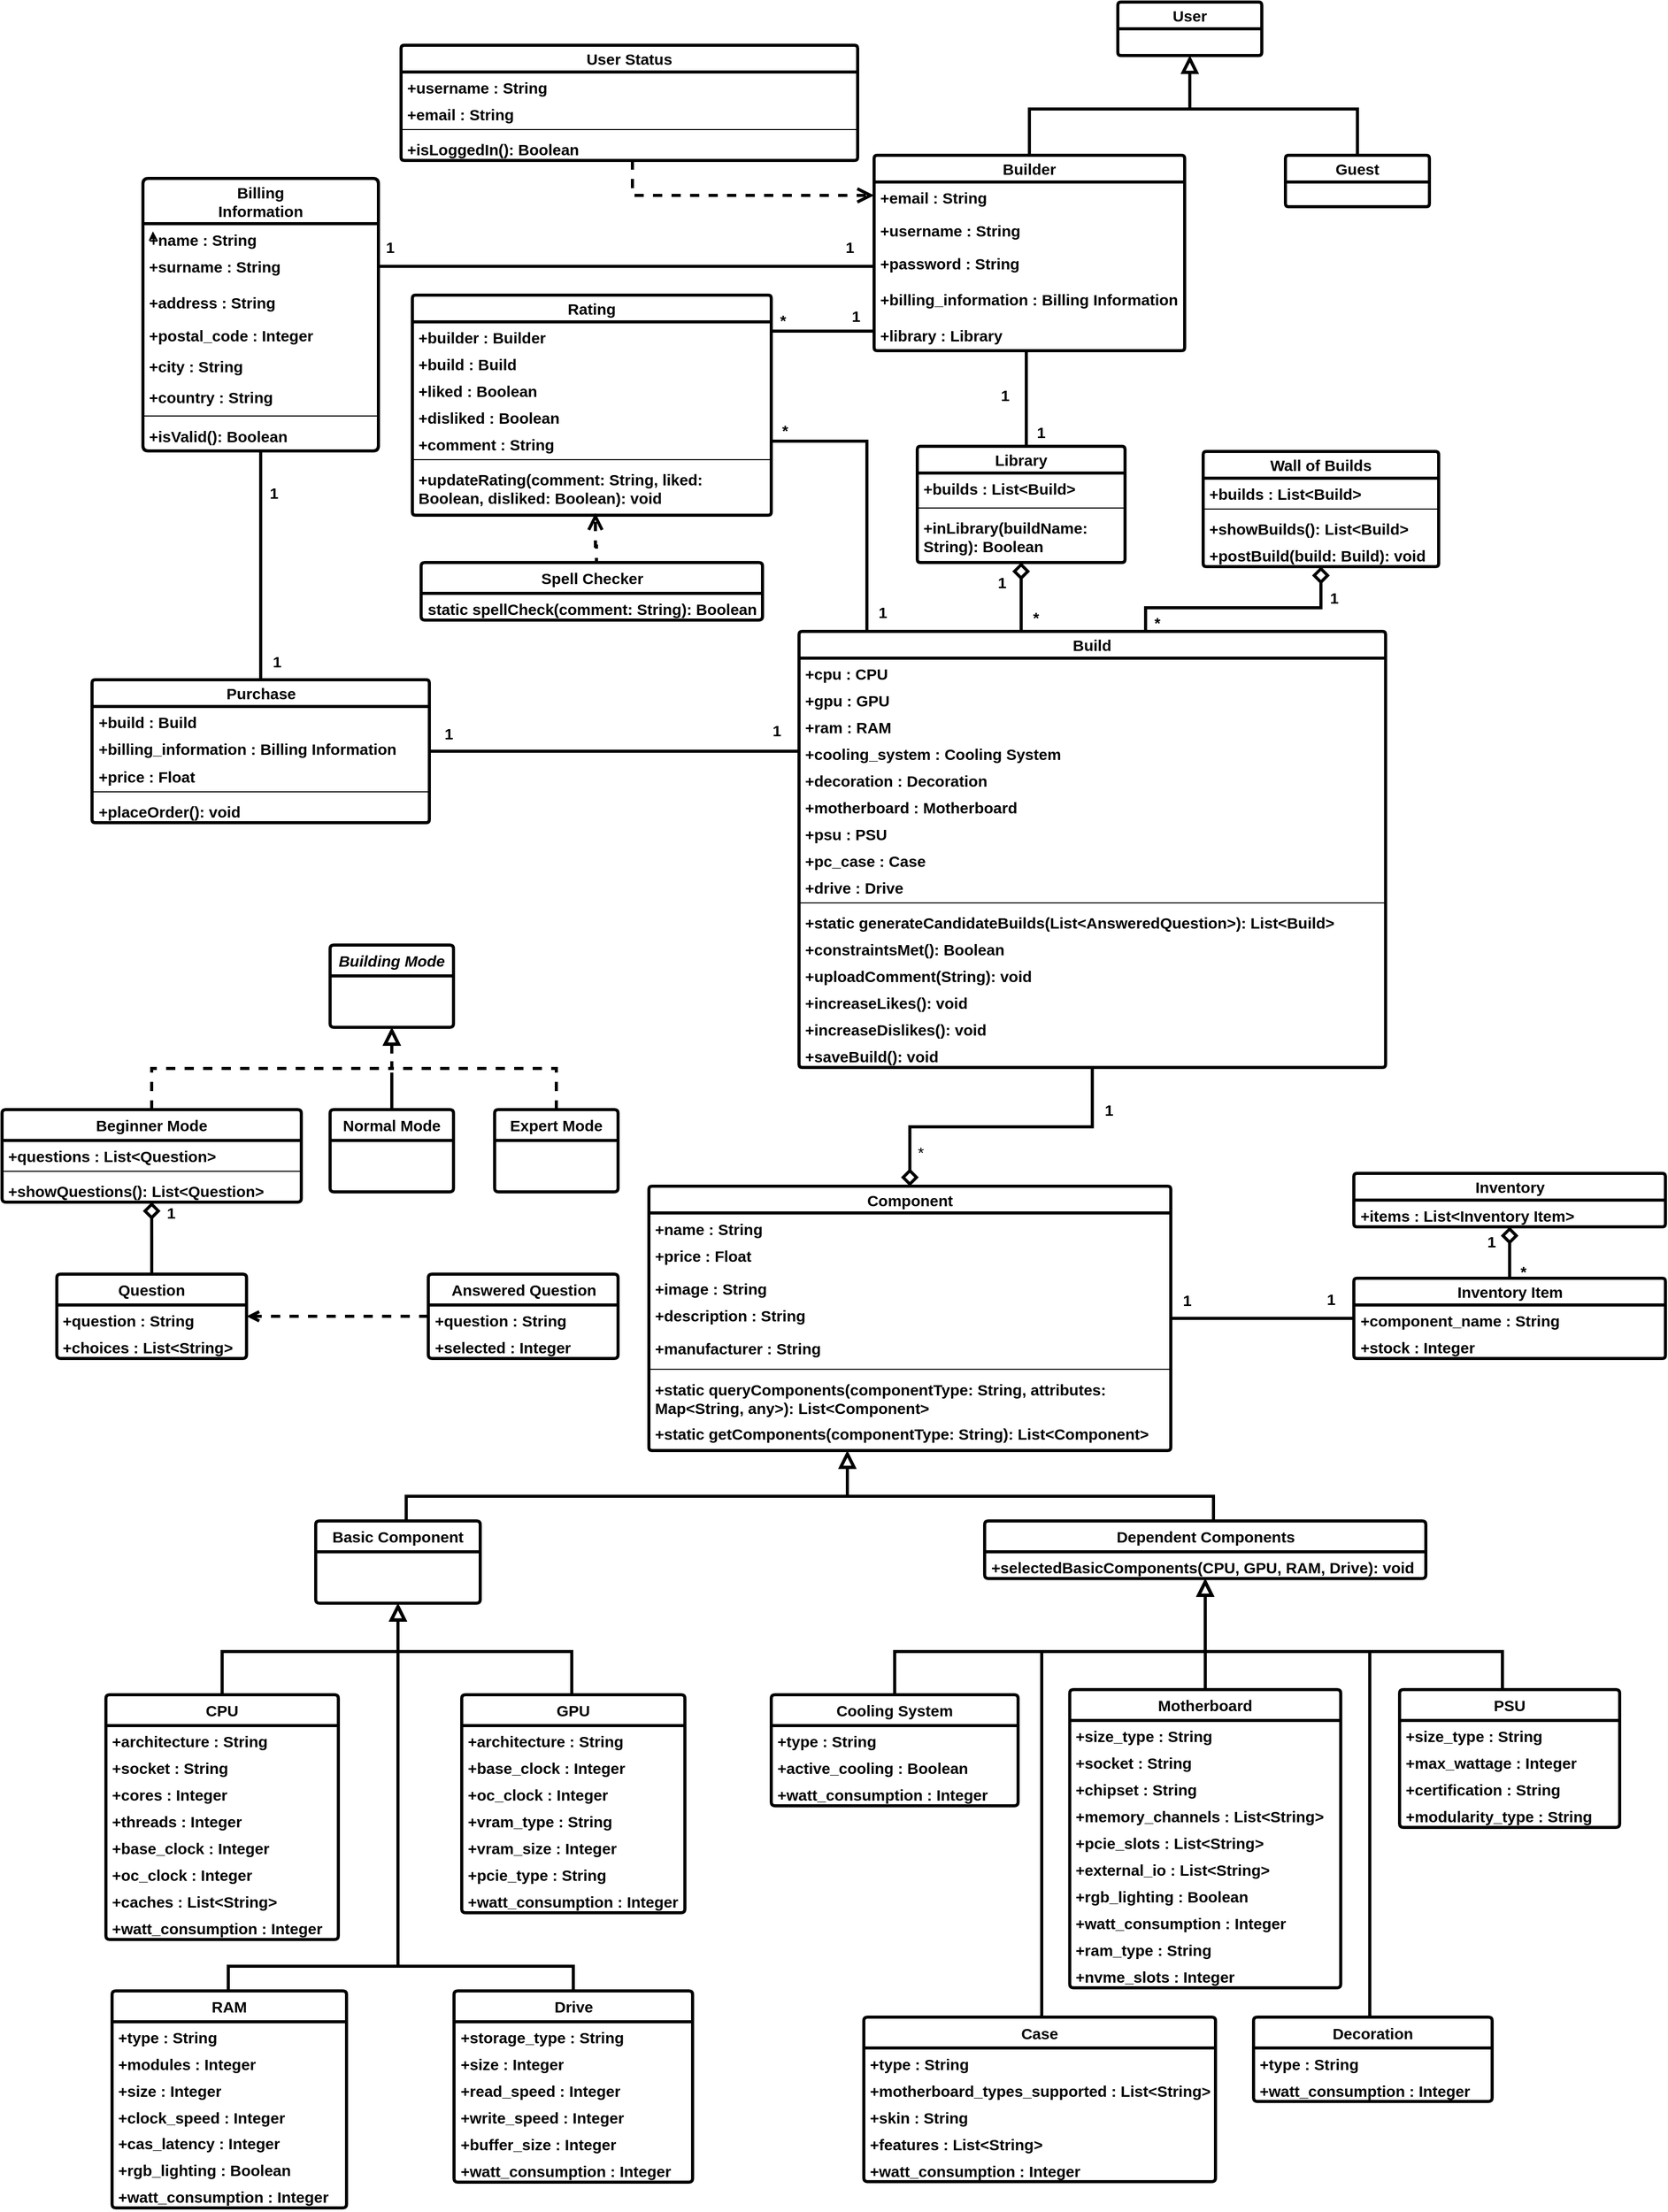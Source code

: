 <mxfile version="24.2.5" type="device">
  <diagram id="C5RBs43oDa-KdzZeNtuy" name="Page-1">
    <mxGraphModel dx="3874" dy="1196" grid="0" gridSize="10" guides="1" tooltips="1" connect="1" arrows="1" fold="1" page="1" pageScale="1" pageWidth="1800" pageHeight="2500" background="#ffffff" math="0" shadow="0">
      <root>
        <mxCell id="WIyWlLk6GJQsqaUBKTNV-0" />
        <mxCell id="WIyWlLk6GJQsqaUBKTNV-1" parent="WIyWlLk6GJQsqaUBKTNV-0" />
        <mxCell id="h2Y3JZYVkYN6LVySSPrw-0" style="edgeStyle=orthogonalEdgeStyle;rounded=0;orthogonalLoop=1;jettySize=auto;html=1;exitX=0.5;exitY=0;exitDx=0;exitDy=0;textShadow=0;" parent="WIyWlLk6GJQsqaUBKTNV-1" edge="1">
          <mxGeometry relative="1" as="geometry">
            <mxPoint x="-1535.286" y="272" as="targetPoint" />
            <mxPoint x="-1535" y="282.0" as="sourcePoint" />
          </mxGeometry>
        </mxCell>
        <mxCell id="5QwQG5rDsZmuha2iQWHT-11" style="edgeStyle=orthogonalEdgeStyle;rounded=0;orthogonalLoop=1;jettySize=auto;html=1;endArrow=none;endFill=0;strokeWidth=3;strokeColor=#000000;textShadow=0;" parent="WIyWlLk6GJQsqaUBKTNV-1" source="SudFrf4cLflyzT05pDyT-9" target="5QwQG5rDsZmuha2iQWHT-5" edge="1">
          <mxGeometry relative="1" as="geometry">
            <Array as="points">
              <mxPoint x="-686" y="434" />
              <mxPoint x="-686" y="434" />
            </Array>
          </mxGeometry>
        </mxCell>
        <mxCell id="5QwQG5rDsZmuha2iQWHT-14" style="edgeStyle=orthogonalEdgeStyle;rounded=0;orthogonalLoop=1;jettySize=auto;html=1;strokeWidth=3;endArrow=none;endFill=0;strokeColor=#000000;textShadow=0;" parent="WIyWlLk6GJQsqaUBKTNV-1" source="SudFrf4cLflyzT05pDyT-9" target="SudFrf4cLflyzT05pDyT-24" edge="1">
          <mxGeometry relative="1" as="geometry">
            <Array as="points">
              <mxPoint x="-1148" y="306" />
              <mxPoint x="-1148" y="306" />
            </Array>
          </mxGeometry>
        </mxCell>
        <mxCell id="SudFrf4cLflyzT05pDyT-9" value="Builder" style="swimlane;fontStyle=1;childLayout=stackLayout;horizontal=1;startSize=26;fillColor=none;horizontalStack=0;resizeParent=1;resizeParentMax=0;resizeLast=0;collapsible=1;marginBottom=0;whiteSpace=wrap;html=1;rounded=1;shadow=0;dashed=0;strokeColor=#000000;strokeWidth=3;align=center;verticalAlign=middle;arcSize=4;fontFamily=Helvetica;fontSize=15;fontColor=#000000;labelBorderColor=none;labelBackgroundColor=none;textShadow=0;" parent="WIyWlLk6GJQsqaUBKTNV-1" vertex="1">
          <mxGeometry x="-834" y="198" width="302" height="190" as="geometry">
            <mxRectangle x="-536" y="518" width="73" height="30" as="alternateBounds" />
          </mxGeometry>
        </mxCell>
        <mxCell id="SudFrf4cLflyzT05pDyT-13" value="+email : String" style="text;strokeColor=none;fillColor=none;align=left;verticalAlign=top;spacingLeft=4;spacingRight=4;overflow=hidden;rotatable=0;points=[[0,0.5],[1,0.5]];portConstraint=eastwest;whiteSpace=wrap;html=1;fontFamily=Helvetica;fontSize=15;fontColor=#000000;fontStyle=1;labelBorderColor=none;labelBackgroundColor=none;textShadow=0;" parent="SudFrf4cLflyzT05pDyT-9" vertex="1">
          <mxGeometry y="26" width="302" height="32" as="geometry" />
        </mxCell>
        <mxCell id="5QwQG5rDsZmuha2iQWHT-2" value="+username : String" style="text;strokeColor=none;fillColor=none;align=left;verticalAlign=top;spacingLeft=4;spacingRight=4;overflow=hidden;rotatable=0;points=[[0,0.5],[1,0.5]];portConstraint=eastwest;whiteSpace=wrap;html=1;fontFamily=Helvetica;fontSize=15;fontColor=#000000;fontStyle=1;labelBorderColor=none;labelBackgroundColor=none;textShadow=0;" parent="SudFrf4cLflyzT05pDyT-9" vertex="1">
          <mxGeometry y="58" width="302" height="32" as="geometry" />
        </mxCell>
        <mxCell id="SudFrf4cLflyzT05pDyT-12" value="+password : String" style="text;strokeColor=none;fillColor=none;align=left;verticalAlign=top;spacingLeft=4;spacingRight=4;overflow=hidden;rotatable=0;points=[[0,0.5],[1,0.5]];portConstraint=eastwest;whiteSpace=wrap;html=1;fontFamily=Helvetica;fontSize=15;fontColor=#000000;fontStyle=1;labelBorderColor=none;labelBackgroundColor=none;textShadow=0;" parent="SudFrf4cLflyzT05pDyT-9" vertex="1">
          <mxGeometry y="90" width="302" height="35" as="geometry" />
        </mxCell>
        <mxCell id="SudFrf4cLflyzT05pDyT-14" value="+billing_information : Billing Information" style="text;strokeColor=none;fillColor=none;align=left;verticalAlign=top;spacingLeft=4;spacingRight=4;overflow=hidden;rotatable=0;points=[[0,0.5],[1,0.5]];portConstraint=eastwest;whiteSpace=wrap;html=1;fontFamily=Helvetica;fontSize=15;fontColor=#000000;fontStyle=1;labelBorderColor=none;labelBackgroundColor=none;textShadow=0;" parent="SudFrf4cLflyzT05pDyT-9" vertex="1">
          <mxGeometry y="125" width="302" height="35" as="geometry" />
        </mxCell>
        <mxCell id="SudFrf4cLflyzT05pDyT-15" value="+library : Library" style="text;strokeColor=none;fillColor=none;align=left;verticalAlign=top;spacingLeft=4;spacingRight=4;overflow=hidden;rotatable=0;points=[[0,0.5],[1,0.5]];portConstraint=eastwest;whiteSpace=wrap;html=1;fontFamily=Helvetica;fontSize=15;fontColor=#000000;fontStyle=1;labelBorderColor=none;labelBackgroundColor=none;textShadow=0;" parent="SudFrf4cLflyzT05pDyT-9" vertex="1">
          <mxGeometry y="160" width="302" height="30" as="geometry" />
        </mxCell>
        <mxCell id="SudFrf4cLflyzT05pDyT-16" value="User" style="swimlane;fontStyle=1;childLayout=stackLayout;horizontal=1;startSize=26;fillColor=none;horizontalStack=0;resizeParent=1;resizeParentMax=0;resizeLast=0;collapsible=1;marginBottom=0;whiteSpace=wrap;html=1;rounded=1;shadow=0;dashed=0;strokeColor=#000000;strokeWidth=3;align=center;verticalAlign=middle;arcSize=4;fontFamily=Helvetica;fontSize=15;fontColor=#000000;labelBorderColor=none;labelBackgroundColor=none;textShadow=0;" parent="WIyWlLk6GJQsqaUBKTNV-1" vertex="1">
          <mxGeometry x="-597" y="49" width="140" height="52" as="geometry" />
        </mxCell>
        <mxCell id="SudFrf4cLflyzT05pDyT-20" value="" style="endArrow=block;endSize=10;endFill=0;shadow=0;strokeWidth=3;rounded=0;curved=0;edgeStyle=elbowEdgeStyle;elbow=vertical;textShadow=0;labelBorderColor=none;strokeColor=#000000;fontColor=#000000;labelBackgroundColor=none;fontSize=15;fontStyle=1;exitX=0.5;exitY=0;exitDx=0;exitDy=0;entryX=0.5;entryY=1;entryDx=0;entryDy=0;" parent="WIyWlLk6GJQsqaUBKTNV-1" source="SudFrf4cLflyzT05pDyT-9" target="SudFrf4cLflyzT05pDyT-16" edge="1">
          <mxGeometry width="160" relative="1" as="geometry">
            <mxPoint x="-559" y="157" as="sourcePoint" />
            <mxPoint x="-639" y="77" as="targetPoint" />
            <Array as="points">
              <mxPoint x="-603" y="153" />
            </Array>
          </mxGeometry>
        </mxCell>
        <mxCell id="SudFrf4cLflyzT05pDyT-21" value="Guest" style="swimlane;fontStyle=1;childLayout=stackLayout;horizontal=1;startSize=26;fillColor=none;horizontalStack=0;resizeParent=1;resizeParentMax=0;resizeLast=0;collapsible=1;marginBottom=0;whiteSpace=wrap;html=1;rounded=1;shadow=0;dashed=0;strokeColor=#000000;strokeWidth=3;align=center;verticalAlign=middle;arcSize=4;fontFamily=Helvetica;fontSize=15;fontColor=#000000;labelBorderColor=none;labelBackgroundColor=none;textShadow=0;" parent="WIyWlLk6GJQsqaUBKTNV-1" vertex="1">
          <mxGeometry x="-434" y="198" width="140" height="50" as="geometry" />
        </mxCell>
        <mxCell id="SudFrf4cLflyzT05pDyT-23" value="" style="endArrow=block;endSize=10;endFill=0;shadow=0;strokeWidth=3;rounded=0;curved=0;edgeStyle=elbowEdgeStyle;elbow=vertical;textShadow=0;labelBorderColor=none;strokeColor=#000000;fontColor=#000000;labelBackgroundColor=none;fontSize=15;fontStyle=1;exitX=0.5;exitY=0;exitDx=0;exitDy=0;entryX=0.5;entryY=1;entryDx=0;entryDy=0;" parent="WIyWlLk6GJQsqaUBKTNV-1" source="SudFrf4cLflyzT05pDyT-21" target="SudFrf4cLflyzT05pDyT-16" edge="1">
          <mxGeometry width="160" relative="1" as="geometry">
            <mxPoint x="-520" y="135" as="sourcePoint" />
            <mxPoint x="-706" y="24" as="targetPoint" />
            <Array as="points">
              <mxPoint x="-434" y="153" />
            </Array>
          </mxGeometry>
        </mxCell>
        <mxCell id="5QwQG5rDsZmuha2iQWHT-21" style="edgeStyle=orthogonalEdgeStyle;rounded=0;orthogonalLoop=1;jettySize=auto;html=1;strokeWidth=3;strokeColor=#000000;endArrow=none;endFill=0;endSize=6;textShadow=0;" parent="WIyWlLk6GJQsqaUBKTNV-1" source="SudFrf4cLflyzT05pDyT-24" target="SudFrf4cLflyzT05pDyT-97" edge="1">
          <mxGeometry relative="1" as="geometry" />
        </mxCell>
        <mxCell id="SudFrf4cLflyzT05pDyT-24" value="Billing&lt;div&gt;Information&lt;/div&gt;" style="swimlane;fontStyle=1;childLayout=stackLayout;horizontal=1;startSize=44;fillColor=none;horizontalStack=0;resizeParent=1;resizeParentMax=0;resizeLast=0;collapsible=1;marginBottom=0;whiteSpace=wrap;html=1;rounded=1;shadow=0;dashed=0;strokeColor=#000000;strokeWidth=3;align=center;verticalAlign=middle;arcSize=4;fontFamily=Helvetica;fontSize=15;fontColor=#000000;labelBorderColor=none;labelBackgroundColor=none;textShadow=0;" parent="WIyWlLk6GJQsqaUBKTNV-1" vertex="1">
          <mxGeometry x="-1545" y="220.5" width="229" height="265" as="geometry">
            <mxRectangle x="-536" y="518" width="73" height="30" as="alternateBounds" />
          </mxGeometry>
        </mxCell>
        <mxCell id="SudFrf4cLflyzT05pDyT-26" value="+name : String" style="text;strokeColor=none;fillColor=none;align=left;verticalAlign=top;spacingLeft=4;spacingRight=4;overflow=hidden;rotatable=0;points=[[0,0.5],[1,0.5]];portConstraint=eastwest;whiteSpace=wrap;html=1;fontFamily=Helvetica;fontSize=15;fontColor=#000000;fontStyle=1;labelBorderColor=none;labelBackgroundColor=none;textShadow=0;" parent="SudFrf4cLflyzT05pDyT-24" vertex="1">
          <mxGeometry y="44" width="229" height="26" as="geometry" />
        </mxCell>
        <mxCell id="SudFrf4cLflyzT05pDyT-27" value="+surname : String" style="text;strokeColor=none;fillColor=none;align=left;verticalAlign=top;spacingLeft=4;spacingRight=4;overflow=hidden;rotatable=0;points=[[0,0.5],[1,0.5]];portConstraint=eastwest;whiteSpace=wrap;html=1;fontFamily=Helvetica;fontSize=15;fontColor=#000000;fontStyle=1;labelBorderColor=none;labelBackgroundColor=none;textShadow=0;" parent="SudFrf4cLflyzT05pDyT-24" vertex="1">
          <mxGeometry y="70" width="229" height="35" as="geometry" />
        </mxCell>
        <mxCell id="SudFrf4cLflyzT05pDyT-28" value="+address : String" style="text;strokeColor=none;fillColor=none;align=left;verticalAlign=top;spacingLeft=4;spacingRight=4;overflow=hidden;rotatable=0;points=[[0,0.5],[1,0.5]];portConstraint=eastwest;whiteSpace=wrap;html=1;fontFamily=Helvetica;fontSize=15;fontColor=#000000;fontStyle=1;labelBorderColor=none;labelBackgroundColor=none;textShadow=0;" parent="SudFrf4cLflyzT05pDyT-24" vertex="1">
          <mxGeometry y="105" width="229" height="32" as="geometry" />
        </mxCell>
        <mxCell id="SudFrf4cLflyzT05pDyT-29" value="+postal_code : Integer" style="text;strokeColor=none;fillColor=none;align=left;verticalAlign=top;spacingLeft=4;spacingRight=4;overflow=hidden;rotatable=0;points=[[0,0.5],[1,0.5]];portConstraint=eastwest;whiteSpace=wrap;html=1;fontFamily=Helvetica;fontSize=15;fontColor=#000000;fontStyle=1;labelBorderColor=none;labelBackgroundColor=none;textShadow=0;" parent="SudFrf4cLflyzT05pDyT-24" vertex="1">
          <mxGeometry y="137" width="229" height="30" as="geometry" />
        </mxCell>
        <mxCell id="SudFrf4cLflyzT05pDyT-30" value="+city : String" style="text;strokeColor=none;fillColor=none;align=left;verticalAlign=top;spacingLeft=4;spacingRight=4;overflow=hidden;rotatable=0;points=[[0,0.5],[1,0.5]];portConstraint=eastwest;whiteSpace=wrap;html=1;fontFamily=Helvetica;fontSize=15;fontColor=#000000;fontStyle=1;labelBorderColor=none;labelBackgroundColor=none;textShadow=0;" parent="SudFrf4cLflyzT05pDyT-24" vertex="1">
          <mxGeometry y="167" width="229" height="30" as="geometry" />
        </mxCell>
        <mxCell id="Mn4rACtxwUHcPZqOqvtR-30" value="+country : String" style="text;strokeColor=none;fillColor=none;align=left;verticalAlign=top;spacingLeft=4;spacingRight=4;overflow=hidden;rotatable=0;points=[[0,0.5],[1,0.5]];portConstraint=eastwest;whiteSpace=wrap;html=1;fontFamily=Helvetica;fontSize=15;fontColor=#000000;fontStyle=1;labelBorderColor=none;labelBackgroundColor=none;textShadow=0;" parent="SudFrf4cLflyzT05pDyT-24" vertex="1">
          <mxGeometry y="197" width="229" height="30" as="geometry" />
        </mxCell>
        <mxCell id="Mn4rACtxwUHcPZqOqvtR-31" value="" style="line;strokeWidth=1;fillColor=none;align=left;verticalAlign=middle;spacingTop=-1;spacingLeft=3;spacingRight=3;rotatable=0;labelPosition=right;points=[];portConstraint=eastwest;strokeColor=inherit;" parent="SudFrf4cLflyzT05pDyT-24" vertex="1">
          <mxGeometry y="227" width="229" height="8" as="geometry" />
        </mxCell>
        <mxCell id="SudFrf4cLflyzT05pDyT-31" value="+isValid(): Boolean" style="text;strokeColor=none;fillColor=none;align=left;verticalAlign=top;spacingLeft=4;spacingRight=4;overflow=hidden;rotatable=0;points=[[0,0.5],[1,0.5]];portConstraint=eastwest;whiteSpace=wrap;html=1;fontFamily=Helvetica;fontSize=15;fontColor=#000000;fontStyle=1;labelBorderColor=none;labelBackgroundColor=none;textShadow=0;" parent="SudFrf4cLflyzT05pDyT-24" vertex="1">
          <mxGeometry y="235" width="229" height="30" as="geometry" />
        </mxCell>
        <mxCell id="SudFrf4cLflyzT05pDyT-32" value="&lt;i style=&quot;font-size: 15px;&quot;&gt;Building Mode&lt;/i&gt;" style="swimlane;fontStyle=1;childLayout=stackLayout;horizontal=1;startSize=30;horizontalStack=0;resizeParent=1;resizeParentMax=0;resizeLast=0;collapsible=1;marginBottom=0;whiteSpace=wrap;html=1;textShadow=0;labelBorderColor=none;strokeColor=#000000;fontColor=#000000;labelBackgroundColor=none;fillColor=none;fontSize=15;strokeWidth=3;rounded=1;shadow=0;dashed=0;align=center;verticalAlign=middle;arcSize=4;fontFamily=Helvetica;" parent="WIyWlLk6GJQsqaUBKTNV-1" vertex="1">
          <mxGeometry x="-1363" y="966" width="120" height="80" as="geometry" />
        </mxCell>
        <mxCell id="SudFrf4cLflyzT05pDyT-34" value="Beginner Mode" style="swimlane;fontStyle=1;childLayout=stackLayout;horizontal=1;startSize=30;horizontalStack=0;resizeParent=1;resizeParentMax=0;resizeLast=0;collapsible=1;marginBottom=0;whiteSpace=wrap;html=1;textShadow=0;labelBorderColor=none;strokeColor=#000000;fontColor=#000000;labelBackgroundColor=none;fillColor=none;fontSize=15;strokeWidth=3;rounded=1;shadow=0;dashed=0;align=center;verticalAlign=middle;arcSize=4;fontFamily=Helvetica;" parent="WIyWlLk6GJQsqaUBKTNV-1" vertex="1">
          <mxGeometry x="-1682" y="1126" width="291" height="90" as="geometry" />
        </mxCell>
        <mxCell id="Mn4rACtxwUHcPZqOqvtR-42" value="+questions : List&amp;lt;Question&amp;gt;" style="text;strokeColor=none;fillColor=none;align=left;verticalAlign=top;spacingLeft=4;spacingRight=4;overflow=hidden;rotatable=0;points=[[0,0.5],[1,0.5]];portConstraint=eastwest;whiteSpace=wrap;html=1;fontFamily=Helvetica;fontSize=15;fontColor=#000000;fontStyle=1;labelBorderColor=none;labelBackgroundColor=none;textShadow=0;" parent="SudFrf4cLflyzT05pDyT-34" vertex="1">
          <mxGeometry y="30" width="291" height="26" as="geometry" />
        </mxCell>
        <mxCell id="Led1aFKPRRhpDLwWSwgY-0" value="" style="line;strokeWidth=1;fillColor=none;align=left;verticalAlign=middle;spacingTop=-1;spacingLeft=3;spacingRight=3;rotatable=0;labelPosition=right;points=[];portConstraint=eastwest;strokeColor=inherit;" parent="SudFrf4cLflyzT05pDyT-34" vertex="1">
          <mxGeometry y="56" width="291" height="8" as="geometry" />
        </mxCell>
        <mxCell id="oO6vd9l6yAj-1YgE8Lrl-6" value="+showQuestions(): List&amp;lt;Question&amp;gt;" style="text;strokeColor=none;fillColor=none;align=left;verticalAlign=top;spacingLeft=4;spacingRight=4;overflow=hidden;rotatable=0;points=[[0,0.5],[1,0.5]];portConstraint=eastwest;whiteSpace=wrap;html=1;fontFamily=Helvetica;fontSize=15;fontColor=#000000;fontStyle=1;labelBorderColor=none;labelBackgroundColor=none;textShadow=0;" parent="SudFrf4cLflyzT05pDyT-34" vertex="1">
          <mxGeometry y="64" width="291" height="26" as="geometry" />
        </mxCell>
        <mxCell id="SudFrf4cLflyzT05pDyT-36" value="Normal Mode" style="swimlane;fontStyle=1;childLayout=stackLayout;horizontal=1;startSize=30;horizontalStack=0;resizeParent=1;resizeParentMax=0;resizeLast=0;collapsible=1;marginBottom=0;whiteSpace=wrap;html=1;textShadow=0;labelBorderColor=none;strokeColor=#000000;fontColor=#000000;labelBackgroundColor=none;fillColor=none;fontSize=15;strokeWidth=3;rounded=1;shadow=0;dashed=0;align=center;verticalAlign=middle;arcSize=4;fontFamily=Helvetica;" parent="WIyWlLk6GJQsqaUBKTNV-1" vertex="1">
          <mxGeometry x="-1363" y="1126" width="120" height="80" as="geometry" />
        </mxCell>
        <mxCell id="SudFrf4cLflyzT05pDyT-38" value="Expert Mode" style="swimlane;fontStyle=1;childLayout=stackLayout;horizontal=1;startSize=30;horizontalStack=0;resizeParent=1;resizeParentMax=0;resizeLast=0;collapsible=1;marginBottom=0;whiteSpace=wrap;html=1;textShadow=0;labelBorderColor=none;strokeColor=#000000;fontColor=#000000;labelBackgroundColor=none;fillColor=none;fontSize=15;strokeWidth=3;rounded=1;shadow=0;dashed=0;align=center;verticalAlign=middle;arcSize=4;fontFamily=Helvetica;" parent="WIyWlLk6GJQsqaUBKTNV-1" vertex="1">
          <mxGeometry x="-1203" y="1126" width="120" height="80" as="geometry" />
        </mxCell>
        <mxCell id="SudFrf4cLflyzT05pDyT-40" style="edgeStyle=orthogonalEdgeStyle;rounded=0;orthogonalLoop=1;jettySize=auto;html=1;entryX=0.5;entryY=1;entryDx=0;entryDy=0;dashed=1;endArrow=block;endFill=0;endSize=10;textShadow=0;labelBorderColor=none;strokeColor=#000000;fontColor=#000000;labelBackgroundColor=none;strokeWidth=3;fontSize=15;fontStyle=1;exitX=0.5;exitY=0;exitDx=0;exitDy=0;" parent="WIyWlLk6GJQsqaUBKTNV-1" source="SudFrf4cLflyzT05pDyT-38" edge="1">
          <mxGeometry relative="1" as="geometry">
            <Array as="points">
              <mxPoint x="-1143" y="1126" />
              <mxPoint x="-1143" y="1086" />
              <mxPoint x="-1303" y="1086" />
            </Array>
            <mxPoint x="-1143" y="1126" as="sourcePoint" />
            <mxPoint x="-1303" y="1046" as="targetPoint" />
          </mxGeometry>
        </mxCell>
        <mxCell id="SudFrf4cLflyzT05pDyT-42" style="edgeStyle=orthogonalEdgeStyle;rounded=0;orthogonalLoop=1;jettySize=auto;html=1;entryX=0.5;entryY=1;entryDx=0;entryDy=0;dashed=1;dashPattern=12 12;endArrow=block;endFill=0;endSize=10;textShadow=0;labelBorderColor=none;strokeColor=#000000;fontColor=#000000;labelBackgroundColor=none;strokeWidth=3;fontSize=15;fontStyle=1" parent="WIyWlLk6GJQsqaUBKTNV-1" edge="1">
          <mxGeometry relative="1" as="geometry">
            <mxPoint x="-1303" y="1126" as="sourcePoint" />
            <mxPoint x="-1303" y="1046" as="targetPoint" />
          </mxGeometry>
        </mxCell>
        <mxCell id="SudFrf4cLflyzT05pDyT-43" style="edgeStyle=orthogonalEdgeStyle;rounded=0;orthogonalLoop=1;jettySize=auto;html=1;entryX=0.5;entryY=1;entryDx=0;entryDy=0;dashed=1;endArrow=block;endFill=0;endSize=10;textShadow=0;labelBorderColor=none;strokeColor=#000000;fontColor=#000000;labelBackgroundColor=none;strokeWidth=3;fontSize=15;fontStyle=1;exitX=0.5;exitY=0;exitDx=0;exitDy=0;" parent="WIyWlLk6GJQsqaUBKTNV-1" source="SudFrf4cLflyzT05pDyT-34" edge="1">
          <mxGeometry relative="1" as="geometry">
            <Array as="points">
              <mxPoint x="-1536" y="1086" />
              <mxPoint x="-1303" y="1086" />
            </Array>
            <mxPoint x="-1463" y="1126" as="sourcePoint" />
            <mxPoint x="-1303" y="1046" as="targetPoint" />
          </mxGeometry>
        </mxCell>
        <mxCell id="SudFrf4cLflyzT05pDyT-51" value="Build" style="swimlane;fontStyle=1;childLayout=stackLayout;horizontal=1;startSize=26;fillColor=none;horizontalStack=0;resizeParent=1;resizeParentMax=0;resizeLast=0;collapsible=1;marginBottom=0;whiteSpace=wrap;html=1;rounded=1;shadow=0;dashed=0;strokeColor=#000000;strokeWidth=3;align=center;verticalAlign=middle;arcSize=4;fontFamily=Helvetica;fontSize=15;fontColor=#000000;labelBorderColor=none;labelBackgroundColor=none;textShadow=0;" parent="WIyWlLk6GJQsqaUBKTNV-1" vertex="1">
          <mxGeometry x="-907" y="661" width="570.38" height="424" as="geometry">
            <mxRectangle x="-536" y="518" width="73" height="30" as="alternateBounds" />
          </mxGeometry>
        </mxCell>
        <mxCell id="KfmZiENBN5u5x_a287lG-17" value="+cpu : CPU" style="text;strokeColor=none;fillColor=none;align=left;verticalAlign=top;spacingLeft=4;spacingRight=4;overflow=hidden;rotatable=0;points=[[0,0.5],[1,0.5]];portConstraint=eastwest;whiteSpace=wrap;html=1;fontFamily=Helvetica;fontSize=15;fontColor=#000000;fontStyle=1;labelBorderColor=none;labelBackgroundColor=none;textShadow=0;" parent="SudFrf4cLflyzT05pDyT-51" vertex="1">
          <mxGeometry y="26" width="570.38" height="26" as="geometry" />
        </mxCell>
        <mxCell id="KfmZiENBN5u5x_a287lG-18" value="+gpu : GPU" style="text;strokeColor=none;fillColor=none;align=left;verticalAlign=top;spacingLeft=4;spacingRight=4;overflow=hidden;rotatable=0;points=[[0,0.5],[1,0.5]];portConstraint=eastwest;whiteSpace=wrap;html=1;fontFamily=Helvetica;fontSize=15;fontColor=#000000;fontStyle=1;labelBorderColor=none;labelBackgroundColor=none;textShadow=0;" parent="SudFrf4cLflyzT05pDyT-51" vertex="1">
          <mxGeometry y="52" width="570.38" height="26" as="geometry" />
        </mxCell>
        <mxCell id="KfmZiENBN5u5x_a287lG-19" value="+ram : RAM" style="text;strokeColor=none;fillColor=none;align=left;verticalAlign=top;spacingLeft=4;spacingRight=4;overflow=hidden;rotatable=0;points=[[0,0.5],[1,0.5]];portConstraint=eastwest;whiteSpace=wrap;html=1;fontFamily=Helvetica;fontSize=15;fontColor=#000000;fontStyle=1;labelBorderColor=none;labelBackgroundColor=none;textShadow=0;" parent="SudFrf4cLflyzT05pDyT-51" vertex="1">
          <mxGeometry y="78" width="570.38" height="26" as="geometry" />
        </mxCell>
        <mxCell id="KfmZiENBN5u5x_a287lG-20" value="+cooling_system : Cooling System" style="text;strokeColor=none;fillColor=none;align=left;verticalAlign=top;spacingLeft=4;spacingRight=4;overflow=hidden;rotatable=0;points=[[0,0.5],[1,0.5]];portConstraint=eastwest;whiteSpace=wrap;html=1;fontFamily=Helvetica;fontSize=15;fontColor=#000000;fontStyle=1;labelBorderColor=none;labelBackgroundColor=none;textShadow=0;" parent="SudFrf4cLflyzT05pDyT-51" vertex="1">
          <mxGeometry y="104" width="570.38" height="26" as="geometry" />
        </mxCell>
        <mxCell id="KfmZiENBN5u5x_a287lG-21" value="+decoration : Decoration" style="text;strokeColor=none;fillColor=none;align=left;verticalAlign=top;spacingLeft=4;spacingRight=4;overflow=hidden;rotatable=0;points=[[0,0.5],[1,0.5]];portConstraint=eastwest;whiteSpace=wrap;html=1;fontFamily=Helvetica;fontSize=15;fontColor=#000000;fontStyle=1;labelBorderColor=none;labelBackgroundColor=none;textShadow=0;" parent="SudFrf4cLflyzT05pDyT-51" vertex="1">
          <mxGeometry y="130" width="570.38" height="26" as="geometry" />
        </mxCell>
        <mxCell id="KfmZiENBN5u5x_a287lG-22" value="+motherboard : Motherboard" style="text;strokeColor=none;fillColor=none;align=left;verticalAlign=top;spacingLeft=4;spacingRight=4;overflow=hidden;rotatable=0;points=[[0,0.5],[1,0.5]];portConstraint=eastwest;whiteSpace=wrap;html=1;fontFamily=Helvetica;fontSize=15;fontColor=#000000;fontStyle=1;labelBorderColor=none;labelBackgroundColor=none;textShadow=0;" parent="SudFrf4cLflyzT05pDyT-51" vertex="1">
          <mxGeometry y="156" width="570.38" height="26" as="geometry" />
        </mxCell>
        <mxCell id="KfmZiENBN5u5x_a287lG-23" value="+psu : PSU" style="text;strokeColor=none;fillColor=none;align=left;verticalAlign=top;spacingLeft=4;spacingRight=4;overflow=hidden;rotatable=0;points=[[0,0.5],[1,0.5]];portConstraint=eastwest;whiteSpace=wrap;html=1;fontFamily=Helvetica;fontSize=15;fontColor=#000000;fontStyle=1;labelBorderColor=none;labelBackgroundColor=none;textShadow=0;" parent="SudFrf4cLflyzT05pDyT-51" vertex="1">
          <mxGeometry y="182" width="570.38" height="26" as="geometry" />
        </mxCell>
        <mxCell id="KfmZiENBN5u5x_a287lG-24" value="+pc_case : Case" style="text;strokeColor=none;fillColor=none;align=left;verticalAlign=top;spacingLeft=4;spacingRight=4;overflow=hidden;rotatable=0;points=[[0,0.5],[1,0.5]];portConstraint=eastwest;whiteSpace=wrap;html=1;fontFamily=Helvetica;fontSize=15;fontColor=#000000;fontStyle=1;labelBorderColor=none;labelBackgroundColor=none;textShadow=0;" parent="SudFrf4cLflyzT05pDyT-51" vertex="1">
          <mxGeometry y="208" width="570.38" height="26" as="geometry" />
        </mxCell>
        <mxCell id="Mn4rACtxwUHcPZqOqvtR-13" value="+drive : Drive" style="text;strokeColor=none;fillColor=none;align=left;verticalAlign=top;spacingLeft=4;spacingRight=4;overflow=hidden;rotatable=0;points=[[0,0.5],[1,0.5]];portConstraint=eastwest;whiteSpace=wrap;html=1;fontFamily=Helvetica;fontSize=15;fontColor=#000000;fontStyle=1;labelBorderColor=none;labelBackgroundColor=none;textShadow=0;" parent="SudFrf4cLflyzT05pDyT-51" vertex="1">
          <mxGeometry y="234" width="570.38" height="26" as="geometry" />
        </mxCell>
        <mxCell id="Mn4rACtxwUHcPZqOqvtR-14" value="" style="line;strokeWidth=1;fillColor=none;align=left;verticalAlign=middle;spacingTop=-1;spacingLeft=3;spacingRight=3;rotatable=0;labelPosition=right;points=[];portConstraint=eastwest;strokeColor=inherit;" parent="SudFrf4cLflyzT05pDyT-51" vertex="1">
          <mxGeometry y="260" width="570.38" height="8" as="geometry" />
        </mxCell>
        <mxCell id="Mn4rACtxwUHcPZqOqvtR-15" value="+static generateCandidateBuilds(List&amp;lt;AnsweredQuestion&amp;gt;): List&amp;lt;Build&amp;gt;" style="text;strokeColor=none;fillColor=none;align=left;verticalAlign=top;spacingLeft=4;spacingRight=4;overflow=hidden;rotatable=0;points=[[0,0.5],[1,0.5]];portConstraint=eastwest;whiteSpace=wrap;html=1;fontFamily=Helvetica;fontSize=15;fontColor=#000000;fontStyle=1;labelBorderColor=none;labelBackgroundColor=none;textShadow=0;" parent="SudFrf4cLflyzT05pDyT-51" vertex="1">
          <mxGeometry y="268" width="570.38" height="26" as="geometry" />
        </mxCell>
        <mxCell id="Mn4rACtxwUHcPZqOqvtR-16" value="+constraintsMet(): Boolean" style="text;strokeColor=none;fillColor=none;align=left;verticalAlign=top;spacingLeft=4;spacingRight=4;overflow=hidden;rotatable=0;points=[[0,0.5],[1,0.5]];portConstraint=eastwest;whiteSpace=wrap;html=1;fontFamily=Helvetica;fontSize=15;fontColor=#000000;fontStyle=1;labelBorderColor=none;labelBackgroundColor=none;textShadow=0;" parent="SudFrf4cLflyzT05pDyT-51" vertex="1">
          <mxGeometry y="294" width="570.38" height="26" as="geometry" />
        </mxCell>
        <mxCell id="Mn4rACtxwUHcPZqOqvtR-17" value="+uploadComment(String): void" style="text;strokeColor=none;fillColor=none;align=left;verticalAlign=top;spacingLeft=4;spacingRight=4;overflow=hidden;rotatable=0;points=[[0,0.5],[1,0.5]];portConstraint=eastwest;whiteSpace=wrap;html=1;fontFamily=Helvetica;fontSize=15;fontColor=#000000;fontStyle=1;labelBorderColor=none;labelBackgroundColor=none;textShadow=0;" parent="SudFrf4cLflyzT05pDyT-51" vertex="1">
          <mxGeometry y="320" width="570.38" height="26" as="geometry" />
        </mxCell>
        <mxCell id="Mn4rACtxwUHcPZqOqvtR-18" value="+increaseLikes(): void" style="text;strokeColor=none;fillColor=none;align=left;verticalAlign=top;spacingLeft=4;spacingRight=4;overflow=hidden;rotatable=0;points=[[0,0.5],[1,0.5]];portConstraint=eastwest;whiteSpace=wrap;html=1;fontFamily=Helvetica;fontSize=15;fontColor=#000000;fontStyle=1;labelBorderColor=none;labelBackgroundColor=none;textShadow=0;" parent="SudFrf4cLflyzT05pDyT-51" vertex="1">
          <mxGeometry y="346" width="570.38" height="26" as="geometry" />
        </mxCell>
        <mxCell id="Mn4rACtxwUHcPZqOqvtR-19" value="+increaseDislikes(): void" style="text;strokeColor=none;fillColor=none;align=left;verticalAlign=top;spacingLeft=4;spacingRight=4;overflow=hidden;rotatable=0;points=[[0,0.5],[1,0.5]];portConstraint=eastwest;whiteSpace=wrap;html=1;fontFamily=Helvetica;fontSize=15;fontColor=#000000;fontStyle=1;labelBorderColor=none;labelBackgroundColor=none;textShadow=0;" parent="SudFrf4cLflyzT05pDyT-51" vertex="1">
          <mxGeometry y="372" width="570.38" height="26" as="geometry" />
        </mxCell>
        <mxCell id="SudFrf4cLflyzT05pDyT-52" value="+saveBuild(): void" style="text;strokeColor=none;fillColor=none;align=left;verticalAlign=top;spacingLeft=4;spacingRight=4;overflow=hidden;rotatable=0;points=[[0,0.5],[1,0.5]];portConstraint=eastwest;whiteSpace=wrap;html=1;fontFamily=Helvetica;fontSize=15;fontColor=#000000;fontStyle=1;labelBorderColor=none;labelBackgroundColor=none;textShadow=0;" parent="SudFrf4cLflyzT05pDyT-51" vertex="1">
          <mxGeometry y="398" width="570.38" height="26" as="geometry" />
        </mxCell>
        <mxCell id="5QwQG5rDsZmuha2iQWHT-34" style="edgeStyle=orthogonalEdgeStyle;rounded=0;orthogonalLoop=1;jettySize=auto;html=1;strokeWidth=3;strokeColor=#000000;endArrow=diamond;endFill=0;endSize=10;textShadow=0;exitX=0.5;exitY=1;exitDx=0;exitDy=0;" parent="WIyWlLk6GJQsqaUBKTNV-1" source="SudFrf4cLflyzT05pDyT-51" target="SudFrf4cLflyzT05pDyT-67" edge="1">
          <mxGeometry relative="1" as="geometry">
            <mxPoint x="-688.5" y="1013.5" as="targetPoint" />
            <Array as="points" />
            <mxPoint x="-570.25" y="1125" as="sourcePoint" />
          </mxGeometry>
        </mxCell>
        <mxCell id="SudFrf4cLflyzT05pDyT-67" value="Component" style="swimlane;fontStyle=1;childLayout=stackLayout;horizontal=1;startSize=26;fillColor=none;horizontalStack=0;resizeParent=1;resizeParentMax=0;resizeLast=0;collapsible=1;marginBottom=0;whiteSpace=wrap;html=1;rounded=1;shadow=0;dashed=0;strokeColor=#000000;strokeWidth=3;align=center;verticalAlign=middle;arcSize=4;fontFamily=Helvetica;fontSize=15;fontColor=#000000;labelBorderColor=none;labelBackgroundColor=none;textShadow=0;" parent="WIyWlLk6GJQsqaUBKTNV-1" vertex="1">
          <mxGeometry x="-1053" y="1200.5" width="507.5" height="257" as="geometry">
            <mxRectangle x="-536" y="518" width="73" height="30" as="alternateBounds" />
          </mxGeometry>
        </mxCell>
        <mxCell id="93_m1jLfWyNL42i5EXpA-67" value="+name : String" style="text;strokeColor=none;fillColor=none;align=left;verticalAlign=top;spacingLeft=4;spacingRight=4;overflow=hidden;rotatable=0;points=[[0,0.5],[1,0.5]];portConstraint=eastwest;whiteSpace=wrap;html=1;fontFamily=Helvetica;fontSize=15;fontColor=#000000;fontStyle=1;labelBorderColor=none;labelBackgroundColor=none;textShadow=0;" parent="SudFrf4cLflyzT05pDyT-67" vertex="1">
          <mxGeometry y="26" width="507.5" height="26" as="geometry" />
        </mxCell>
        <mxCell id="93_m1jLfWyNL42i5EXpA-71" value="+price : Float" style="text;strokeColor=none;fillColor=none;align=left;verticalAlign=top;spacingLeft=4;spacingRight=4;overflow=hidden;rotatable=0;points=[[0,0.5],[1,0.5]];portConstraint=eastwest;whiteSpace=wrap;html=1;fontFamily=Helvetica;fontSize=15;fontColor=#000000;fontStyle=1;labelBorderColor=none;labelBackgroundColor=none;textShadow=0;" parent="SudFrf4cLflyzT05pDyT-67" vertex="1">
          <mxGeometry y="52" width="507.5" height="32" as="geometry" />
        </mxCell>
        <mxCell id="SudFrf4cLflyzT05pDyT-69" value="+image : String" style="text;strokeColor=none;fillColor=none;align=left;verticalAlign=top;spacingLeft=4;spacingRight=4;overflow=hidden;rotatable=0;points=[[0,0.5],[1,0.5]];portConstraint=eastwest;whiteSpace=wrap;html=1;fontFamily=Helvetica;fontSize=15;fontColor=#000000;fontStyle=1;labelBorderColor=none;labelBackgroundColor=none;textShadow=0;" parent="SudFrf4cLflyzT05pDyT-67" vertex="1">
          <mxGeometry y="84" width="507.5" height="26" as="geometry" />
        </mxCell>
        <mxCell id="93_m1jLfWyNL42i5EXpA-66" value="+description : String" style="text;strokeColor=none;fillColor=none;align=left;verticalAlign=top;spacingLeft=4;spacingRight=4;overflow=hidden;rotatable=0;points=[[0,0.5],[1,0.5]];portConstraint=eastwest;whiteSpace=wrap;html=1;fontFamily=Helvetica;fontSize=15;fontColor=#000000;fontStyle=1;labelBorderColor=none;labelBackgroundColor=none;textShadow=0;" parent="SudFrf4cLflyzT05pDyT-67" vertex="1">
          <mxGeometry y="110" width="507.5" height="32" as="geometry" />
        </mxCell>
        <mxCell id="Mn4rACtxwUHcPZqOqvtR-3" value="+manufacturer : String" style="text;strokeColor=none;fillColor=none;align=left;verticalAlign=top;spacingLeft=4;spacingRight=4;overflow=hidden;rotatable=0;points=[[0,0.5],[1,0.5]];portConstraint=eastwest;whiteSpace=wrap;html=1;fontFamily=Helvetica;fontSize=15;fontColor=#000000;fontStyle=1;labelBorderColor=none;labelBackgroundColor=none;textShadow=0;" parent="SudFrf4cLflyzT05pDyT-67" vertex="1">
          <mxGeometry y="142" width="507.5" height="32" as="geometry" />
        </mxCell>
        <mxCell id="Mn4rACtxwUHcPZqOqvtR-4" value="" style="line;strokeWidth=1;fillColor=none;align=left;verticalAlign=middle;spacingTop=-1;spacingLeft=3;spacingRight=3;rotatable=0;labelPosition=right;points=[];portConstraint=eastwest;strokeColor=inherit;" parent="SudFrf4cLflyzT05pDyT-67" vertex="1">
          <mxGeometry y="174" width="507.5" height="8" as="geometry" />
        </mxCell>
        <mxCell id="Mn4rACtxwUHcPZqOqvtR-5" value="+static queryComponents(componentType: String, attributes: Map&amp;lt;String, any&amp;gt;): List&amp;lt;Component&amp;gt;" style="text;strokeColor=none;fillColor=none;align=left;verticalAlign=top;spacingLeft=4;spacingRight=4;overflow=hidden;rotatable=0;points=[[0,0.5],[1,0.5]];portConstraint=eastwest;whiteSpace=wrap;html=1;fontFamily=Helvetica;fontSize=15;fontColor=#000000;fontStyle=1;labelBorderColor=none;labelBackgroundColor=none;textShadow=0;" parent="SudFrf4cLflyzT05pDyT-67" vertex="1">
          <mxGeometry y="182" width="507.5" height="43" as="geometry" />
        </mxCell>
        <mxCell id="SudFrf4cLflyzT05pDyT-71" value="+static getComponents(componentType: String): List&amp;lt;Component&amp;gt;" style="text;strokeColor=none;fillColor=none;align=left;verticalAlign=top;spacingLeft=4;spacingRight=4;overflow=hidden;rotatable=0;points=[[0,0.5],[1,0.5]];portConstraint=eastwest;whiteSpace=wrap;html=1;fontFamily=Helvetica;fontSize=15;fontColor=#000000;fontStyle=1;labelBorderColor=none;labelBackgroundColor=none;textShadow=0;" parent="SudFrf4cLflyzT05pDyT-67" vertex="1">
          <mxGeometry y="225" width="507.5" height="32" as="geometry" />
        </mxCell>
        <mxCell id="5QwQG5rDsZmuha2iQWHT-32" style="edgeStyle=orthogonalEdgeStyle;rounded=0;orthogonalLoop=1;jettySize=auto;html=1;endArrow=block;endFill=0;endSize=10;strokeColor=#000000;strokeWidth=3;textShadow=0;" parent="WIyWlLk6GJQsqaUBKTNV-1" source="SudFrf4cLflyzT05pDyT-87" target="5QwQG5rDsZmuha2iQWHT-29" edge="1">
          <mxGeometry relative="1" as="geometry">
            <Array as="points">
              <mxPoint x="-1128" y="1653" />
              <mxPoint x="-1297" y="1653" />
            </Array>
          </mxGeometry>
        </mxCell>
        <mxCell id="SudFrf4cLflyzT05pDyT-87" value="GPU" style="swimlane;fontStyle=1;childLayout=stackLayout;horizontal=1;startSize=30;horizontalStack=0;resizeParent=1;resizeParentMax=0;resizeLast=0;collapsible=1;marginBottom=0;whiteSpace=wrap;html=1;textShadow=0;labelBorderColor=none;strokeColor=#000000;fontColor=#000000;labelBackgroundColor=none;fillColor=none;fontSize=15;strokeWidth=3;rounded=1;shadow=0;dashed=0;align=center;verticalAlign=middle;arcSize=4;fontFamily=Helvetica;" parent="WIyWlLk6GJQsqaUBKTNV-1" vertex="1">
          <mxGeometry x="-1235" y="1695" width="217" height="212" as="geometry" />
        </mxCell>
        <mxCell id="93_m1jLfWyNL42i5EXpA-47" value="+architecture : String" style="text;strokeColor=none;fillColor=none;align=left;verticalAlign=top;spacingLeft=4;spacingRight=4;overflow=hidden;rotatable=0;points=[[0,0.5],[1,0.5]];portConstraint=eastwest;whiteSpace=wrap;html=1;fontFamily=Helvetica;fontSize=15;fontColor=#000000;fontStyle=1;labelBorderColor=none;labelBackgroundColor=none;textShadow=0;" parent="SudFrf4cLflyzT05pDyT-87" vertex="1">
          <mxGeometry y="30" width="217" height="26" as="geometry" />
        </mxCell>
        <mxCell id="93_m1jLfWyNL42i5EXpA-48" value="+base_clock : Integer" style="text;strokeColor=none;fillColor=none;align=left;verticalAlign=top;spacingLeft=4;spacingRight=4;overflow=hidden;rotatable=0;points=[[0,0.5],[1,0.5]];portConstraint=eastwest;whiteSpace=wrap;html=1;fontFamily=Helvetica;fontSize=15;fontColor=#000000;fontStyle=1;labelBorderColor=none;labelBackgroundColor=none;textShadow=0;" parent="SudFrf4cLflyzT05pDyT-87" vertex="1">
          <mxGeometry y="56" width="217" height="26" as="geometry" />
        </mxCell>
        <mxCell id="93_m1jLfWyNL42i5EXpA-49" value="+oc_clock : Integer" style="text;strokeColor=none;fillColor=none;align=left;verticalAlign=top;spacingLeft=4;spacingRight=4;overflow=hidden;rotatable=0;points=[[0,0.5],[1,0.5]];portConstraint=eastwest;whiteSpace=wrap;html=1;fontFamily=Helvetica;fontSize=15;fontColor=#000000;fontStyle=1;labelBorderColor=none;labelBackgroundColor=none;textShadow=0;" parent="SudFrf4cLflyzT05pDyT-87" vertex="1">
          <mxGeometry y="82" width="217" height="26" as="geometry" />
        </mxCell>
        <mxCell id="93_m1jLfWyNL42i5EXpA-39" value="+vram_type : String" style="text;strokeColor=none;fillColor=none;align=left;verticalAlign=top;spacingLeft=4;spacingRight=4;overflow=hidden;rotatable=0;points=[[0,0.5],[1,0.5]];portConstraint=eastwest;whiteSpace=wrap;html=1;fontFamily=Helvetica;fontSize=15;fontColor=#000000;fontStyle=1;labelBorderColor=none;labelBackgroundColor=none;textShadow=0;" parent="SudFrf4cLflyzT05pDyT-87" vertex="1">
          <mxGeometry y="108" width="217" height="26" as="geometry" />
        </mxCell>
        <mxCell id="93_m1jLfWyNL42i5EXpA-51" value="+vram_size : Integer" style="text;strokeColor=none;fillColor=none;align=left;verticalAlign=top;spacingLeft=4;spacingRight=4;overflow=hidden;rotatable=0;points=[[0,0.5],[1,0.5]];portConstraint=eastwest;whiteSpace=wrap;html=1;fontFamily=Helvetica;fontSize=15;fontColor=#000000;fontStyle=1;labelBorderColor=none;labelBackgroundColor=none;textShadow=0;" parent="SudFrf4cLflyzT05pDyT-87" vertex="1">
          <mxGeometry y="134" width="217" height="26" as="geometry" />
        </mxCell>
        <mxCell id="KfmZiENBN5u5x_a287lG-7" value="+pcie_type : String" style="text;strokeColor=none;fillColor=none;align=left;verticalAlign=top;spacingLeft=4;spacingRight=4;overflow=hidden;rotatable=0;points=[[0,0.5],[1,0.5]];portConstraint=eastwest;whiteSpace=wrap;html=1;fontFamily=Helvetica;fontSize=15;fontColor=#000000;fontStyle=1;labelBorderColor=none;labelBackgroundColor=none;textShadow=0;" parent="SudFrf4cLflyzT05pDyT-87" vertex="1">
          <mxGeometry y="160" width="217" height="26" as="geometry" />
        </mxCell>
        <mxCell id="93_m1jLfWyNL42i5EXpA-52" value="+watt_consumption : Integer" style="text;strokeColor=none;fillColor=none;align=left;verticalAlign=top;spacingLeft=4;spacingRight=4;overflow=hidden;rotatable=0;points=[[0,0.5],[1,0.5]];portConstraint=eastwest;whiteSpace=wrap;html=1;fontFamily=Helvetica;fontSize=15;fontColor=#000000;fontStyle=1;labelBorderColor=none;labelBackgroundColor=none;textShadow=0;" parent="SudFrf4cLflyzT05pDyT-87" vertex="1">
          <mxGeometry y="186" width="217" height="26" as="geometry" />
        </mxCell>
        <mxCell id="KfmZiENBN5u5x_a287lG-0" style="edgeStyle=orthogonalEdgeStyle;rounded=0;orthogonalLoop=1;jettySize=auto;html=1;strokeWidth=3;endArrow=block;endFill=0;strokeColor=#000000;endSize=10;" parent="WIyWlLk6GJQsqaUBKTNV-1" source="SudFrf4cLflyzT05pDyT-88" target="5QwQG5rDsZmuha2iQWHT-29" edge="1">
          <mxGeometry relative="1" as="geometry">
            <Array as="points">
              <mxPoint x="-1462" y="1959" />
              <mxPoint x="-1297" y="1959" />
            </Array>
          </mxGeometry>
        </mxCell>
        <mxCell id="SudFrf4cLflyzT05pDyT-88" value="RAM" style="swimlane;fontStyle=1;childLayout=stackLayout;horizontal=1;startSize=30;horizontalStack=0;resizeParent=1;resizeParentMax=0;resizeLast=0;collapsible=1;marginBottom=0;whiteSpace=wrap;html=1;textShadow=0;labelBorderColor=none;strokeColor=#000000;fontColor=#000000;labelBackgroundColor=none;fillColor=none;fontSize=15;strokeWidth=3;rounded=1;shadow=0;dashed=0;align=center;verticalAlign=middle;arcSize=4;fontFamily=Helvetica;" parent="WIyWlLk6GJQsqaUBKTNV-1" vertex="1">
          <mxGeometry x="-1575" y="1983" width="228" height="211" as="geometry" />
        </mxCell>
        <mxCell id="93_m1jLfWyNL42i5EXpA-60" value="+type : String" style="text;strokeColor=none;fillColor=none;align=left;verticalAlign=top;spacingLeft=4;spacingRight=4;overflow=hidden;rotatable=0;points=[[0,0.5],[1,0.5]];portConstraint=eastwest;whiteSpace=wrap;html=1;fontFamily=Helvetica;fontSize=15;fontColor=#000000;fontStyle=1;labelBorderColor=none;labelBackgroundColor=none;textShadow=0;" parent="SudFrf4cLflyzT05pDyT-88" vertex="1">
          <mxGeometry y="30" width="228" height="26" as="geometry" />
        </mxCell>
        <mxCell id="93_m1jLfWyNL42i5EXpA-50" value="+modules : Integer" style="text;strokeColor=none;fillColor=none;align=left;verticalAlign=top;spacingLeft=4;spacingRight=4;overflow=hidden;rotatable=0;points=[[0,0.5],[1,0.5]];portConstraint=eastwest;whiteSpace=wrap;html=1;fontFamily=Helvetica;fontSize=15;fontColor=#000000;fontStyle=1;labelBorderColor=none;labelBackgroundColor=none;textShadow=0;" parent="SudFrf4cLflyzT05pDyT-88" vertex="1">
          <mxGeometry y="56" width="228" height="26" as="geometry" />
        </mxCell>
        <mxCell id="93_m1jLfWyNL42i5EXpA-61" value="+size : Integer" style="text;strokeColor=none;fillColor=none;align=left;verticalAlign=top;spacingLeft=4;spacingRight=4;overflow=hidden;rotatable=0;points=[[0,0.5],[1,0.5]];portConstraint=eastwest;whiteSpace=wrap;html=1;fontFamily=Helvetica;fontSize=15;fontColor=#000000;fontStyle=1;labelBorderColor=none;labelBackgroundColor=none;textShadow=0;" parent="SudFrf4cLflyzT05pDyT-88" vertex="1">
          <mxGeometry y="82" width="228" height="26" as="geometry" />
        </mxCell>
        <mxCell id="93_m1jLfWyNL42i5EXpA-63" value="+clock_speed : Integer" style="text;strokeColor=none;fillColor=none;align=left;verticalAlign=top;spacingLeft=4;spacingRight=4;overflow=hidden;rotatable=0;points=[[0,0.5],[1,0.5]];portConstraint=eastwest;whiteSpace=wrap;html=1;fontFamily=Helvetica;fontSize=15;fontColor=#000000;fontStyle=1;labelBorderColor=none;labelBackgroundColor=none;textShadow=0;" parent="SudFrf4cLflyzT05pDyT-88" vertex="1">
          <mxGeometry y="108" width="228" height="25" as="geometry" />
        </mxCell>
        <mxCell id="93_m1jLfWyNL42i5EXpA-65" value="+cas_latency : Integer" style="text;strokeColor=none;fillColor=none;align=left;verticalAlign=top;spacingLeft=4;spacingRight=4;overflow=hidden;rotatable=0;points=[[0,0.5],[1,0.5]];portConstraint=eastwest;whiteSpace=wrap;html=1;fontFamily=Helvetica;fontSize=15;fontColor=#000000;fontStyle=1;labelBorderColor=none;labelBackgroundColor=none;textShadow=0;" parent="SudFrf4cLflyzT05pDyT-88" vertex="1">
          <mxGeometry y="133" width="228" height="26" as="geometry" />
        </mxCell>
        <mxCell id="93_m1jLfWyNL42i5EXpA-64" value="+rgb_lighting : Boolean" style="text;strokeColor=none;fillColor=none;align=left;verticalAlign=top;spacingLeft=4;spacingRight=4;overflow=hidden;rotatable=0;points=[[0,0.5],[1,0.5]];portConstraint=eastwest;whiteSpace=wrap;html=1;fontFamily=Helvetica;fontSize=15;fontColor=#000000;fontStyle=1;labelBorderColor=none;labelBackgroundColor=none;textShadow=0;" parent="SudFrf4cLflyzT05pDyT-88" vertex="1">
          <mxGeometry y="159" width="228" height="26" as="geometry" />
        </mxCell>
        <mxCell id="KfmZiENBN5u5x_a287lG-2" value="+watt_consumption : Integer" style="text;strokeColor=none;fillColor=none;align=left;verticalAlign=top;spacingLeft=4;spacingRight=4;overflow=hidden;rotatable=0;points=[[0,0.5],[1,0.5]];portConstraint=eastwest;whiteSpace=wrap;html=1;fontFamily=Helvetica;fontSize=15;fontColor=#000000;fontStyle=1;labelBorderColor=none;labelBackgroundColor=none;textShadow=0;" parent="SudFrf4cLflyzT05pDyT-88" vertex="1">
          <mxGeometry y="185" width="228" height="26" as="geometry" />
        </mxCell>
        <mxCell id="5QwQG5rDsZmuha2iQWHT-44" style="edgeStyle=orthogonalEdgeStyle;rounded=0;orthogonalLoop=1;jettySize=auto;html=1;endSize=10;strokeColor=#000000;endArrow=block;endFill=0;strokeWidth=3;textShadow=0;" parent="WIyWlLk6GJQsqaUBKTNV-1" source="SudFrf4cLflyzT05pDyT-89" target="5QwQG5rDsZmuha2iQWHT-35" edge="1">
          <mxGeometry relative="1" as="geometry">
            <Array as="points">
              <mxPoint x="-671" y="1653" />
              <mxPoint x="-512" y="1653" />
            </Array>
          </mxGeometry>
        </mxCell>
        <mxCell id="SudFrf4cLflyzT05pDyT-89" value="Case" style="swimlane;fontStyle=1;childLayout=stackLayout;horizontal=1;startSize=30;horizontalStack=0;resizeParent=1;resizeParentMax=0;resizeLast=0;collapsible=1;marginBottom=0;whiteSpace=wrap;html=1;textShadow=0;labelBorderColor=none;strokeColor=#000000;fontColor=#000000;labelBackgroundColor=none;fillColor=none;fontSize=15;strokeWidth=3;rounded=1;shadow=0;dashed=0;align=center;verticalAlign=middle;arcSize=4;fontFamily=Helvetica;" parent="WIyWlLk6GJQsqaUBKTNV-1" vertex="1">
          <mxGeometry x="-844" y="2008.5" width="342" height="160" as="geometry" />
        </mxCell>
        <mxCell id="93_m1jLfWyNL42i5EXpA-73" value="+type : String" style="text;strokeColor=none;fillColor=none;align=left;verticalAlign=top;spacingLeft=4;spacingRight=4;overflow=hidden;rotatable=0;points=[[0,0.5],[1,0.5]];portConstraint=eastwest;whiteSpace=wrap;html=1;fontFamily=Helvetica;fontSize=15;fontColor=#000000;fontStyle=1;labelBorderColor=none;labelBackgroundColor=none;textShadow=0;" parent="SudFrf4cLflyzT05pDyT-89" vertex="1">
          <mxGeometry y="30" width="342" height="26" as="geometry" />
        </mxCell>
        <mxCell id="93_m1jLfWyNL42i5EXpA-72" value="+motherboard_types_supported : List&amp;lt;String&amp;gt;" style="text;strokeColor=none;fillColor=none;align=left;verticalAlign=top;spacingLeft=4;spacingRight=4;overflow=hidden;rotatable=0;points=[[0,0.5],[1,0.5]];portConstraint=eastwest;whiteSpace=wrap;html=1;fontFamily=Helvetica;fontSize=15;fontColor=#000000;fontStyle=1;labelBorderColor=none;labelBackgroundColor=none;textShadow=0;" parent="SudFrf4cLflyzT05pDyT-89" vertex="1">
          <mxGeometry y="56" width="342" height="26" as="geometry" />
        </mxCell>
        <mxCell id="93_m1jLfWyNL42i5EXpA-78" value="+skin : String" style="text;strokeColor=none;fillColor=none;align=left;verticalAlign=top;spacingLeft=4;spacingRight=4;overflow=hidden;rotatable=0;points=[[0,0.5],[1,0.5]];portConstraint=eastwest;whiteSpace=wrap;html=1;fontFamily=Helvetica;fontSize=15;fontColor=#000000;fontStyle=1;labelBorderColor=none;labelBackgroundColor=none;textShadow=0;" parent="SudFrf4cLflyzT05pDyT-89" vertex="1">
          <mxGeometry y="82" width="342" height="26" as="geometry" />
        </mxCell>
        <mxCell id="KfmZiENBN5u5x_a287lG-12" value="+features : List&amp;lt;String&amp;gt;" style="text;strokeColor=none;fillColor=none;align=left;verticalAlign=top;spacingLeft=4;spacingRight=4;overflow=hidden;rotatable=0;points=[[0,0.5],[1,0.5]];portConstraint=eastwest;whiteSpace=wrap;html=1;fontFamily=Helvetica;fontSize=15;fontColor=#000000;fontStyle=1;labelBorderColor=none;labelBackgroundColor=none;textShadow=0;" parent="SudFrf4cLflyzT05pDyT-89" vertex="1">
          <mxGeometry y="108" width="342" height="26" as="geometry" />
        </mxCell>
        <mxCell id="93_m1jLfWyNL42i5EXpA-77" value="+watt_consumption : Integer" style="text;strokeColor=none;fillColor=none;align=left;verticalAlign=top;spacingLeft=4;spacingRight=4;overflow=hidden;rotatable=0;points=[[0,0.5],[1,0.5]];portConstraint=eastwest;whiteSpace=wrap;html=1;fontFamily=Helvetica;fontSize=15;fontColor=#000000;fontStyle=1;labelBorderColor=none;labelBackgroundColor=none;textShadow=0;" parent="SudFrf4cLflyzT05pDyT-89" vertex="1">
          <mxGeometry y="134" width="342" height="26" as="geometry" />
        </mxCell>
        <mxCell id="5QwQG5rDsZmuha2iQWHT-42" style="edgeStyle=orthogonalEdgeStyle;rounded=0;orthogonalLoop=1;jettySize=auto;html=1;endArrow=block;endFill=0;endSize=10;strokeColor=#000000;strokeWidth=3;textShadow=0;" parent="WIyWlLk6GJQsqaUBKTNV-1" source="SudFrf4cLflyzT05pDyT-90" target="5QwQG5rDsZmuha2iQWHT-35" edge="1">
          <mxGeometry relative="1" as="geometry">
            <Array as="points">
              <mxPoint x="-223" y="1653" />
              <mxPoint x="-512" y="1653" />
            </Array>
          </mxGeometry>
        </mxCell>
        <mxCell id="SudFrf4cLflyzT05pDyT-90" value="PSU" style="swimlane;fontStyle=1;childLayout=stackLayout;horizontal=1;startSize=30;horizontalStack=0;resizeParent=1;resizeParentMax=0;resizeLast=0;collapsible=1;marginBottom=0;whiteSpace=wrap;html=1;textShadow=0;labelBorderColor=none;strokeColor=#000000;fontColor=#000000;labelBackgroundColor=none;fillColor=none;fontSize=15;strokeWidth=3;rounded=1;shadow=0;dashed=0;align=center;verticalAlign=middle;arcSize=4;fontFamily=Helvetica;" parent="WIyWlLk6GJQsqaUBKTNV-1" vertex="1">
          <mxGeometry x="-323" y="1690" width="214" height="134" as="geometry" />
        </mxCell>
        <mxCell id="93_m1jLfWyNL42i5EXpA-84" value="+size_type : String" style="text;strokeColor=none;fillColor=none;align=left;verticalAlign=top;spacingLeft=4;spacingRight=4;overflow=hidden;rotatable=0;points=[[0,0.5],[1,0.5]];portConstraint=eastwest;whiteSpace=wrap;html=1;fontFamily=Helvetica;fontSize=15;fontColor=#000000;fontStyle=1;labelBorderColor=none;labelBackgroundColor=none;textShadow=0;" parent="SudFrf4cLflyzT05pDyT-90" vertex="1">
          <mxGeometry y="30" width="214" height="26" as="geometry" />
        </mxCell>
        <mxCell id="93_m1jLfWyNL42i5EXpA-80" value="+max_wattage : Integer" style="text;strokeColor=none;fillColor=none;align=left;verticalAlign=top;spacingLeft=4;spacingRight=4;overflow=hidden;rotatable=0;points=[[0,0.5],[1,0.5]];portConstraint=eastwest;whiteSpace=wrap;html=1;fontFamily=Helvetica;fontSize=15;fontColor=#000000;fontStyle=1;labelBorderColor=none;labelBackgroundColor=none;textShadow=0;" parent="SudFrf4cLflyzT05pDyT-90" vertex="1">
          <mxGeometry y="56" width="214" height="26" as="geometry" />
        </mxCell>
        <mxCell id="93_m1jLfWyNL42i5EXpA-81" value="+certification : String" style="text;strokeColor=none;fillColor=none;align=left;verticalAlign=top;spacingLeft=4;spacingRight=4;overflow=hidden;rotatable=0;points=[[0,0.5],[1,0.5]];portConstraint=eastwest;whiteSpace=wrap;html=1;fontFamily=Helvetica;fontSize=15;fontColor=#000000;fontStyle=1;labelBorderColor=none;labelBackgroundColor=none;textShadow=0;" parent="SudFrf4cLflyzT05pDyT-90" vertex="1">
          <mxGeometry y="82" width="214" height="26" as="geometry" />
        </mxCell>
        <mxCell id="93_m1jLfWyNL42i5EXpA-82" value="+modularity_type : String" style="text;strokeColor=none;fillColor=none;align=left;verticalAlign=top;spacingLeft=4;spacingRight=4;overflow=hidden;rotatable=0;points=[[0,0.5],[1,0.5]];portConstraint=eastwest;whiteSpace=wrap;html=1;fontFamily=Helvetica;fontSize=15;fontColor=#000000;fontStyle=1;labelBorderColor=none;labelBackgroundColor=none;textShadow=0;" parent="SudFrf4cLflyzT05pDyT-90" vertex="1">
          <mxGeometry y="108" width="214" height="26" as="geometry" />
        </mxCell>
        <mxCell id="5QwQG5rDsZmuha2iQWHT-41" style="edgeStyle=orthogonalEdgeStyle;rounded=0;orthogonalLoop=1;jettySize=auto;html=1;endSize=10;endArrow=block;endFill=0;strokeWidth=3;strokeColor=#000000;textShadow=0;" parent="WIyWlLk6GJQsqaUBKTNV-1" source="SudFrf4cLflyzT05pDyT-91" target="5QwQG5rDsZmuha2iQWHT-35" edge="1">
          <mxGeometry relative="1" as="geometry" />
        </mxCell>
        <mxCell id="SudFrf4cLflyzT05pDyT-91" value="Motherboard" style="swimlane;fontStyle=1;childLayout=stackLayout;horizontal=1;startSize=30;horizontalStack=0;resizeParent=1;resizeParentMax=0;resizeLast=0;collapsible=1;marginBottom=0;whiteSpace=wrap;html=1;textShadow=0;labelBorderColor=none;strokeColor=#000000;fontColor=#000000;labelBackgroundColor=none;fillColor=none;fontSize=15;strokeWidth=3;rounded=1;shadow=0;dashed=0;align=center;verticalAlign=middle;arcSize=4;fontFamily=Helvetica;" parent="WIyWlLk6GJQsqaUBKTNV-1" vertex="1">
          <mxGeometry x="-643.75" y="1690" width="263.5" height="290" as="geometry" />
        </mxCell>
        <mxCell id="93_m1jLfWyNL42i5EXpA-62" value="+size_type : String" style="text;strokeColor=none;fillColor=none;align=left;verticalAlign=top;spacingLeft=4;spacingRight=4;overflow=hidden;rotatable=0;points=[[0,0.5],[1,0.5]];portConstraint=eastwest;whiteSpace=wrap;html=1;fontFamily=Helvetica;fontSize=15;fontColor=#000000;fontStyle=1;labelBorderColor=none;labelBackgroundColor=none;textShadow=0;" parent="SudFrf4cLflyzT05pDyT-91" vertex="1">
          <mxGeometry y="30" width="263.5" height="26" as="geometry" />
        </mxCell>
        <mxCell id="93_m1jLfWyNL42i5EXpA-87" value="+socket : String" style="text;strokeColor=none;fillColor=none;align=left;verticalAlign=top;spacingLeft=4;spacingRight=4;overflow=hidden;rotatable=0;points=[[0,0.5],[1,0.5]];portConstraint=eastwest;whiteSpace=wrap;html=1;fontFamily=Helvetica;fontSize=15;fontColor=#000000;fontStyle=1;labelBorderColor=none;labelBackgroundColor=none;textShadow=0;" parent="SudFrf4cLflyzT05pDyT-91" vertex="1">
          <mxGeometry y="56" width="263.5" height="26" as="geometry" />
        </mxCell>
        <mxCell id="93_m1jLfWyNL42i5EXpA-88" value="+chipset : String" style="text;strokeColor=none;fillColor=none;align=left;verticalAlign=top;spacingLeft=4;spacingRight=4;overflow=hidden;rotatable=0;points=[[0,0.5],[1,0.5]];portConstraint=eastwest;whiteSpace=wrap;html=1;fontFamily=Helvetica;fontSize=15;fontColor=#000000;fontStyle=1;labelBorderColor=none;labelBackgroundColor=none;textShadow=0;" parent="SudFrf4cLflyzT05pDyT-91" vertex="1">
          <mxGeometry y="82" width="263.5" height="26" as="geometry" />
        </mxCell>
        <mxCell id="93_m1jLfWyNL42i5EXpA-89" value="+memory_channels : List&amp;lt;String&amp;gt;" style="text;strokeColor=none;fillColor=none;align=left;verticalAlign=top;spacingLeft=4;spacingRight=4;overflow=hidden;rotatable=0;points=[[0,0.5],[1,0.5]];portConstraint=eastwest;whiteSpace=wrap;html=1;fontFamily=Helvetica;fontSize=15;fontColor=#000000;fontStyle=1;labelBorderColor=none;labelBackgroundColor=none;textShadow=0;" parent="SudFrf4cLflyzT05pDyT-91" vertex="1">
          <mxGeometry y="108" width="263.5" height="26" as="geometry" />
        </mxCell>
        <mxCell id="93_m1jLfWyNL42i5EXpA-91" value="+pcie_slots : List&amp;lt;String&amp;gt;" style="text;strokeColor=none;fillColor=none;align=left;verticalAlign=top;spacingLeft=4;spacingRight=4;overflow=hidden;rotatable=0;points=[[0,0.5],[1,0.5]];portConstraint=eastwest;whiteSpace=wrap;html=1;fontFamily=Helvetica;fontSize=15;fontColor=#000000;fontStyle=1;labelBorderColor=none;labelBackgroundColor=none;textShadow=0;" parent="SudFrf4cLflyzT05pDyT-91" vertex="1">
          <mxGeometry y="134" width="263.5" height="26" as="geometry" />
        </mxCell>
        <mxCell id="93_m1jLfWyNL42i5EXpA-92" value="+external_io : List&amp;lt;String&amp;gt;" style="text;strokeColor=none;fillColor=none;align=left;verticalAlign=top;spacingLeft=4;spacingRight=4;overflow=hidden;rotatable=0;points=[[0,0.5],[1,0.5]];portConstraint=eastwest;whiteSpace=wrap;html=1;fontFamily=Helvetica;fontSize=15;fontColor=#000000;fontStyle=1;labelBorderColor=none;labelBackgroundColor=none;textShadow=0;" parent="SudFrf4cLflyzT05pDyT-91" vertex="1">
          <mxGeometry y="160" width="263.5" height="26" as="geometry" />
        </mxCell>
        <mxCell id="93_m1jLfWyNL42i5EXpA-97" value="+rgb_lighting : Boolean" style="text;strokeColor=none;fillColor=none;align=left;verticalAlign=top;spacingLeft=4;spacingRight=4;overflow=hidden;rotatable=0;points=[[0,0.5],[1,0.5]];portConstraint=eastwest;whiteSpace=wrap;html=1;fontFamily=Helvetica;fontSize=15;fontColor=#000000;fontStyle=1;labelBorderColor=none;labelBackgroundColor=none;textShadow=0;" parent="SudFrf4cLflyzT05pDyT-91" vertex="1">
          <mxGeometry y="186" width="263.5" height="26" as="geometry" />
        </mxCell>
        <mxCell id="KfmZiENBN5u5x_a287lG-16" value="+watt_consumption : Integer" style="text;strokeColor=none;fillColor=none;align=left;verticalAlign=top;spacingLeft=4;spacingRight=4;overflow=hidden;rotatable=0;points=[[0,0.5],[1,0.5]];portConstraint=eastwest;whiteSpace=wrap;html=1;fontFamily=Helvetica;fontSize=15;fontColor=#000000;fontStyle=1;labelBorderColor=none;labelBackgroundColor=none;textShadow=0;" parent="SudFrf4cLflyzT05pDyT-91" vertex="1">
          <mxGeometry y="212" width="263.5" height="26" as="geometry" />
        </mxCell>
        <mxCell id="KfmZiENBN5u5x_a287lG-26" value="+ram_type : String" style="text;strokeColor=none;fillColor=none;align=left;verticalAlign=top;spacingLeft=4;spacingRight=4;overflow=hidden;rotatable=0;points=[[0,0.5],[1,0.5]];portConstraint=eastwest;whiteSpace=wrap;html=1;fontFamily=Helvetica;fontSize=15;fontColor=#000000;fontStyle=1;labelBorderColor=none;labelBackgroundColor=none;textShadow=0;" parent="SudFrf4cLflyzT05pDyT-91" vertex="1">
          <mxGeometry y="238" width="263.5" height="26" as="geometry" />
        </mxCell>
        <mxCell id="KfmZiENBN5u5x_a287lG-14" value="+nvme_slots : Integer" style="text;strokeColor=none;fillColor=none;align=left;verticalAlign=top;spacingLeft=4;spacingRight=4;overflow=hidden;rotatable=0;points=[[0,0.5],[1,0.5]];portConstraint=eastwest;whiteSpace=wrap;html=1;fontFamily=Helvetica;fontSize=15;fontColor=#000000;fontStyle=1;labelBorderColor=none;labelBackgroundColor=none;textShadow=0;" parent="SudFrf4cLflyzT05pDyT-91" vertex="1">
          <mxGeometry y="264" width="263.5" height="26" as="geometry" />
        </mxCell>
        <mxCell id="KfmZiENBN5u5x_a287lG-1" style="edgeStyle=orthogonalEdgeStyle;rounded=0;orthogonalLoop=1;jettySize=auto;html=1;strokeColor=#000000;strokeWidth=3;endArrow=block;endFill=0;endSize=10;" parent="WIyWlLk6GJQsqaUBKTNV-1" source="SudFrf4cLflyzT05pDyT-92" target="5QwQG5rDsZmuha2iQWHT-35" edge="1">
          <mxGeometry relative="1" as="geometry">
            <Array as="points">
              <mxPoint x="-814" y="1653" />
              <mxPoint x="-512" y="1653" />
            </Array>
          </mxGeometry>
        </mxCell>
        <mxCell id="SudFrf4cLflyzT05pDyT-92" value="Cooling System" style="swimlane;fontStyle=1;childLayout=stackLayout;horizontal=1;startSize=30;horizontalStack=0;resizeParent=1;resizeParentMax=0;resizeLast=0;collapsible=1;marginBottom=0;whiteSpace=wrap;html=1;textShadow=0;labelBorderColor=none;strokeColor=#000000;fontColor=#000000;labelBackgroundColor=none;fillColor=none;fontSize=15;strokeWidth=3;rounded=1;shadow=0;dashed=0;align=center;verticalAlign=middle;arcSize=4;fontFamily=Helvetica;" parent="WIyWlLk6GJQsqaUBKTNV-1" vertex="1">
          <mxGeometry x="-934" y="1695" width="240" height="108" as="geometry" />
        </mxCell>
        <mxCell id="93_m1jLfWyNL42i5EXpA-42" value="+type : String" style="text;strokeColor=none;fillColor=none;align=left;verticalAlign=top;spacingLeft=4;spacingRight=4;overflow=hidden;rotatable=0;points=[[0,0.5],[1,0.5]];portConstraint=eastwest;whiteSpace=wrap;html=1;fontFamily=Helvetica;fontSize=15;fontColor=#000000;fontStyle=1;labelBorderColor=none;labelBackgroundColor=none;textShadow=0;" parent="SudFrf4cLflyzT05pDyT-92" vertex="1">
          <mxGeometry y="30" width="240" height="26" as="geometry" />
        </mxCell>
        <mxCell id="KfmZiENBN5u5x_a287lG-28" value="+active_cooling : Boolean" style="text;strokeColor=none;fillColor=none;align=left;verticalAlign=top;spacingLeft=4;spacingRight=4;overflow=hidden;rotatable=0;points=[[0,0.5],[1,0.5]];portConstraint=eastwest;whiteSpace=wrap;html=1;fontFamily=Helvetica;fontSize=15;fontColor=#000000;fontStyle=1;labelBorderColor=none;labelBackgroundColor=none;textShadow=0;" parent="SudFrf4cLflyzT05pDyT-92" vertex="1">
          <mxGeometry y="56" width="240" height="26" as="geometry" />
        </mxCell>
        <mxCell id="93_m1jLfWyNL42i5EXpA-46" value="+watt_consumption : Integer" style="text;strokeColor=none;fillColor=none;align=left;verticalAlign=top;spacingLeft=4;spacingRight=4;overflow=hidden;rotatable=0;points=[[0,0.5],[1,0.5]];portConstraint=eastwest;whiteSpace=wrap;html=1;fontFamily=Helvetica;fontSize=15;fontColor=#000000;fontStyle=1;labelBorderColor=none;labelBackgroundColor=none;textShadow=0;" parent="SudFrf4cLflyzT05pDyT-92" vertex="1">
          <mxGeometry y="82" width="240" height="26" as="geometry" />
        </mxCell>
        <mxCell id="KfmZiENBN5u5x_a287lG-25" style="edgeStyle=orthogonalEdgeStyle;rounded=0;orthogonalLoop=1;jettySize=auto;html=1;strokeColor=#000000;strokeWidth=3;endArrow=block;endFill=0;endSize=10;" parent="WIyWlLk6GJQsqaUBKTNV-1" source="SudFrf4cLflyzT05pDyT-93" target="5QwQG5rDsZmuha2iQWHT-29" edge="1">
          <mxGeometry relative="1" as="geometry">
            <Array as="points">
              <mxPoint x="-1127" y="1959" />
              <mxPoint x="-1297" y="1959" />
            </Array>
          </mxGeometry>
        </mxCell>
        <mxCell id="SudFrf4cLflyzT05pDyT-93" value="Drive" style="swimlane;fontStyle=1;childLayout=stackLayout;horizontal=1;startSize=30;horizontalStack=0;resizeParent=1;resizeParentMax=0;resizeLast=0;collapsible=1;marginBottom=0;whiteSpace=wrap;html=1;textShadow=0;labelBorderColor=none;strokeColor=#000000;fontColor=#000000;labelBackgroundColor=none;fillColor=none;fontSize=15;strokeWidth=3;rounded=1;shadow=0;dashed=0;align=center;verticalAlign=middle;arcSize=4;fontFamily=Helvetica;" parent="WIyWlLk6GJQsqaUBKTNV-1" vertex="1">
          <mxGeometry x="-1242.5" y="1983" width="232" height="186" as="geometry" />
        </mxCell>
        <mxCell id="93_m1jLfWyNL42i5EXpA-53" value="+storage_type : String" style="text;strokeColor=none;fillColor=none;align=left;verticalAlign=top;spacingLeft=4;spacingRight=4;overflow=hidden;rotatable=0;points=[[0,0.5],[1,0.5]];portConstraint=eastwest;whiteSpace=wrap;html=1;fontFamily=Helvetica;fontSize=15;fontColor=#000000;fontStyle=1;labelBorderColor=none;labelBackgroundColor=none;textShadow=0;" parent="SudFrf4cLflyzT05pDyT-93" vertex="1">
          <mxGeometry y="30" width="232" height="26" as="geometry" />
        </mxCell>
        <mxCell id="93_m1jLfWyNL42i5EXpA-54" value="+size : Integer" style="text;strokeColor=none;fillColor=none;align=left;verticalAlign=top;spacingLeft=4;spacingRight=4;overflow=hidden;rotatable=0;points=[[0,0.5],[1,0.5]];portConstraint=eastwest;whiteSpace=wrap;html=1;fontFamily=Helvetica;fontSize=15;fontColor=#000000;fontStyle=1;labelBorderColor=none;labelBackgroundColor=none;textShadow=0;" parent="SudFrf4cLflyzT05pDyT-93" vertex="1">
          <mxGeometry y="56" width="232" height="26" as="geometry" />
        </mxCell>
        <mxCell id="93_m1jLfWyNL42i5EXpA-55" value="+read_speed : Integer" style="text;strokeColor=none;fillColor=none;align=left;verticalAlign=top;spacingLeft=4;spacingRight=4;overflow=hidden;rotatable=0;points=[[0,0.5],[1,0.5]];portConstraint=eastwest;whiteSpace=wrap;html=1;fontFamily=Helvetica;fontSize=15;fontColor=#000000;fontStyle=1;labelBorderColor=none;labelBackgroundColor=none;textShadow=0;" parent="SudFrf4cLflyzT05pDyT-93" vertex="1">
          <mxGeometry y="82" width="232" height="26" as="geometry" />
        </mxCell>
        <mxCell id="93_m1jLfWyNL42i5EXpA-56" value="+write_speed : Integer" style="text;strokeColor=none;fillColor=none;align=left;verticalAlign=top;spacingLeft=4;spacingRight=4;overflow=hidden;rotatable=0;points=[[0,0.5],[1,0.5]];portConstraint=eastwest;whiteSpace=wrap;html=1;fontFamily=Helvetica;fontSize=15;fontColor=#000000;fontStyle=1;labelBorderColor=none;labelBackgroundColor=none;textShadow=0;" parent="SudFrf4cLflyzT05pDyT-93" vertex="1">
          <mxGeometry y="108" width="232" height="26" as="geometry" />
        </mxCell>
        <mxCell id="93_m1jLfWyNL42i5EXpA-58" value="+buffer_size : Integer" style="text;strokeColor=none;fillColor=none;align=left;verticalAlign=top;spacingLeft=4;spacingRight=4;overflow=hidden;rotatable=0;points=[[0,0.5],[1,0.5]];portConstraint=eastwest;whiteSpace=wrap;html=1;fontFamily=Helvetica;fontSize=15;fontColor=#000000;fontStyle=1;labelBorderColor=none;labelBackgroundColor=none;textShadow=0;" parent="SudFrf4cLflyzT05pDyT-93" vertex="1">
          <mxGeometry y="134" width="232" height="26" as="geometry" />
        </mxCell>
        <mxCell id="KfmZiENBN5u5x_a287lG-13" value="+watt_consumption : Integer" style="text;strokeColor=none;fillColor=none;align=left;verticalAlign=top;spacingLeft=4;spacingRight=4;overflow=hidden;rotatable=0;points=[[0,0.5],[1,0.5]];portConstraint=eastwest;whiteSpace=wrap;html=1;fontFamily=Helvetica;fontSize=15;fontColor=#000000;fontStyle=1;labelBorderColor=none;labelBackgroundColor=none;textShadow=0;" parent="SudFrf4cLflyzT05pDyT-93" vertex="1">
          <mxGeometry y="160" width="232" height="26" as="geometry" />
        </mxCell>
        <mxCell id="5QwQG5rDsZmuha2iQWHT-45" style="edgeStyle=orthogonalEdgeStyle;rounded=0;orthogonalLoop=1;jettySize=auto;html=1;endArrow=block;endFill=0;endSize=10;strokeColor=#000000;strokeWidth=3;textShadow=0;" parent="WIyWlLk6GJQsqaUBKTNV-1" source="SudFrf4cLflyzT05pDyT-94" target="5QwQG5rDsZmuha2iQWHT-35" edge="1">
          <mxGeometry relative="1" as="geometry">
            <Array as="points">
              <mxPoint x="-352" y="1653" />
              <mxPoint x="-512" y="1653" />
            </Array>
          </mxGeometry>
        </mxCell>
        <mxCell id="SudFrf4cLflyzT05pDyT-94" value="Decoration" style="swimlane;fontStyle=1;childLayout=stackLayout;horizontal=1;startSize=30;horizontalStack=0;resizeParent=1;resizeParentMax=0;resizeLast=0;collapsible=1;marginBottom=0;whiteSpace=wrap;html=1;textShadow=0;labelBorderColor=none;strokeColor=#000000;fontColor=#000000;labelBackgroundColor=none;fillColor=none;fontSize=15;strokeWidth=3;rounded=1;shadow=0;dashed=0;align=center;verticalAlign=middle;arcSize=4;fontFamily=Helvetica;" parent="WIyWlLk6GJQsqaUBKTNV-1" vertex="1">
          <mxGeometry x="-465" y="2008.5" width="232" height="82" as="geometry" />
        </mxCell>
        <mxCell id="KfmZiENBN5u5x_a287lG-11" value="+type : String" style="text;strokeColor=none;fillColor=none;align=left;verticalAlign=top;spacingLeft=4;spacingRight=4;overflow=hidden;rotatable=0;points=[[0,0.5],[1,0.5]];portConstraint=eastwest;whiteSpace=wrap;html=1;fontFamily=Helvetica;fontSize=15;fontColor=#000000;fontStyle=1;labelBorderColor=none;labelBackgroundColor=none;textShadow=0;" parent="SudFrf4cLflyzT05pDyT-94" vertex="1">
          <mxGeometry y="30" width="232" height="26" as="geometry" />
        </mxCell>
        <mxCell id="93_m1jLfWyNL42i5EXpA-79" value="+watt_consumption : Integer" style="text;strokeColor=none;fillColor=none;align=left;verticalAlign=top;spacingLeft=4;spacingRight=4;overflow=hidden;rotatable=0;points=[[0,0.5],[1,0.5]];portConstraint=eastwest;whiteSpace=wrap;html=1;fontFamily=Helvetica;fontSize=15;fontColor=#000000;fontStyle=1;labelBorderColor=none;labelBackgroundColor=none;textShadow=0;" parent="SudFrf4cLflyzT05pDyT-94" vertex="1">
          <mxGeometry y="56" width="232" height="26" as="geometry" />
        </mxCell>
        <mxCell id="5QwQG5rDsZmuha2iQWHT-30" style="edgeStyle=orthogonalEdgeStyle;rounded=0;orthogonalLoop=1;jettySize=auto;html=1;strokeWidth=3;strokeColor=#000000;endArrow=block;endFill=0;endSize=10;textShadow=0;" parent="WIyWlLk6GJQsqaUBKTNV-1" source="SudFrf4cLflyzT05pDyT-95" target="5QwQG5rDsZmuha2iQWHT-29" edge="1">
          <mxGeometry relative="1" as="geometry">
            <Array as="points">
              <mxPoint x="-1468" y="1653" />
              <mxPoint x="-1297" y="1653" />
            </Array>
          </mxGeometry>
        </mxCell>
        <mxCell id="SudFrf4cLflyzT05pDyT-95" value="CPU" style="swimlane;fontStyle=1;childLayout=stackLayout;horizontal=1;startSize=30;horizontalStack=0;resizeParent=1;resizeParentMax=0;resizeLast=0;collapsible=1;marginBottom=0;whiteSpace=wrap;html=1;textShadow=0;labelBorderColor=none;strokeColor=#000000;fontColor=#000000;labelBackgroundColor=none;fillColor=none;fontSize=15;strokeWidth=3;rounded=1;shadow=0;dashed=0;align=center;verticalAlign=middle;arcSize=4;fontFamily=Helvetica;" parent="WIyWlLk6GJQsqaUBKTNV-1" vertex="1">
          <mxGeometry x="-1581" y="1695" width="226" height="238" as="geometry" />
        </mxCell>
        <mxCell id="KfmZiENBN5u5x_a287lG-15" value="+architecture : String" style="text;strokeColor=none;fillColor=none;align=left;verticalAlign=top;spacingLeft=4;spacingRight=4;overflow=hidden;rotatable=0;points=[[0,0.5],[1,0.5]];portConstraint=eastwest;whiteSpace=wrap;html=1;fontFamily=Helvetica;fontSize=15;fontColor=#000000;fontStyle=1;labelBorderColor=none;labelBackgroundColor=none;textShadow=0;" parent="SudFrf4cLflyzT05pDyT-95" vertex="1">
          <mxGeometry y="30" width="226" height="26" as="geometry" />
        </mxCell>
        <mxCell id="93_m1jLfWyNL42i5EXpA-26" value="+socket : String" style="text;strokeColor=none;fillColor=none;align=left;verticalAlign=top;spacingLeft=4;spacingRight=4;overflow=hidden;rotatable=0;points=[[0,0.5],[1,0.5]];portConstraint=eastwest;whiteSpace=wrap;html=1;fontFamily=Helvetica;fontSize=15;fontColor=#000000;fontStyle=1;labelBorderColor=none;labelBackgroundColor=none;textShadow=0;" parent="SudFrf4cLflyzT05pDyT-95" vertex="1">
          <mxGeometry y="56" width="226" height="26" as="geometry" />
        </mxCell>
        <mxCell id="93_m1jLfWyNL42i5EXpA-22" value="+cores : Integer" style="text;strokeColor=none;fillColor=none;align=left;verticalAlign=top;spacingLeft=4;spacingRight=4;overflow=hidden;rotatable=0;points=[[0,0.5],[1,0.5]];portConstraint=eastwest;whiteSpace=wrap;html=1;fontFamily=Helvetica;fontSize=15;fontColor=#000000;fontStyle=1;labelBorderColor=none;labelBackgroundColor=none;textShadow=0;" parent="SudFrf4cLflyzT05pDyT-95" vertex="1">
          <mxGeometry y="82" width="226" height="26" as="geometry" />
        </mxCell>
        <mxCell id="93_m1jLfWyNL42i5EXpA-35" value="+threads : Integer" style="text;strokeColor=none;fillColor=none;align=left;verticalAlign=top;spacingLeft=4;spacingRight=4;overflow=hidden;rotatable=0;points=[[0,0.5],[1,0.5]];portConstraint=eastwest;whiteSpace=wrap;html=1;fontFamily=Helvetica;fontSize=15;fontColor=#000000;fontStyle=1;labelBorderColor=none;labelBackgroundColor=none;textShadow=0;" parent="SudFrf4cLflyzT05pDyT-95" vertex="1">
          <mxGeometry y="108" width="226" height="26" as="geometry" />
        </mxCell>
        <mxCell id="93_m1jLfWyNL42i5EXpA-37" value="+base_clock : Integer" style="text;strokeColor=none;fillColor=none;align=left;verticalAlign=top;spacingLeft=4;spacingRight=4;overflow=hidden;rotatable=0;points=[[0,0.5],[1,0.5]];portConstraint=eastwest;whiteSpace=wrap;html=1;fontFamily=Helvetica;fontSize=15;fontColor=#000000;fontStyle=1;labelBorderColor=none;labelBackgroundColor=none;textShadow=0;" parent="SudFrf4cLflyzT05pDyT-95" vertex="1">
          <mxGeometry y="134" width="226" height="26" as="geometry" />
        </mxCell>
        <mxCell id="93_m1jLfWyNL42i5EXpA-57" value="+oc_clock : Integer" style="text;strokeColor=none;fillColor=none;align=left;verticalAlign=top;spacingLeft=4;spacingRight=4;overflow=hidden;rotatable=0;points=[[0,0.5],[1,0.5]];portConstraint=eastwest;whiteSpace=wrap;html=1;fontFamily=Helvetica;fontSize=15;fontColor=#000000;fontStyle=1;labelBorderColor=none;labelBackgroundColor=none;textShadow=0;" parent="SudFrf4cLflyzT05pDyT-95" vertex="1">
          <mxGeometry y="160" width="226" height="26" as="geometry" />
        </mxCell>
        <mxCell id="KfmZiENBN5u5x_a287lG-6" value="+caches : List&amp;lt;String&amp;gt;" style="text;strokeColor=none;fillColor=none;align=left;verticalAlign=top;spacingLeft=4;spacingRight=4;overflow=hidden;rotatable=0;points=[[0,0.5],[1,0.5]];portConstraint=eastwest;whiteSpace=wrap;html=1;fontFamily=Helvetica;fontSize=15;fontColor=#000000;fontStyle=1;labelBorderColor=none;labelBackgroundColor=none;textShadow=0;" parent="SudFrf4cLflyzT05pDyT-95" vertex="1">
          <mxGeometry y="186" width="226" height="26" as="geometry" />
        </mxCell>
        <mxCell id="93_m1jLfWyNL42i5EXpA-68" value="+watt_consumption : Integer" style="text;strokeColor=none;fillColor=none;align=left;verticalAlign=top;spacingLeft=4;spacingRight=4;overflow=hidden;rotatable=0;points=[[0,0.5],[1,0.5]];portConstraint=eastwest;whiteSpace=wrap;html=1;fontFamily=Helvetica;fontSize=15;fontColor=#000000;fontStyle=1;labelBorderColor=none;labelBackgroundColor=none;textShadow=0;" parent="SudFrf4cLflyzT05pDyT-95" vertex="1">
          <mxGeometry y="212" width="226" height="26" as="geometry" />
        </mxCell>
        <mxCell id="93_m1jLfWyNL42i5EXpA-10" style="edgeStyle=orthogonalEdgeStyle;rounded=0;orthogonalLoop=1;jettySize=auto;html=1;endArrow=none;endFill=0;strokeWidth=3;strokeColor=#000000;textShadow=0;" parent="WIyWlLk6GJQsqaUBKTNV-1" source="SudFrf4cLflyzT05pDyT-97" target="SudFrf4cLflyzT05pDyT-51" edge="1">
          <mxGeometry relative="1" as="geometry">
            <Array as="points">
              <mxPoint x="-1130" y="778" />
              <mxPoint x="-1130" y="778" />
            </Array>
          </mxGeometry>
        </mxCell>
        <mxCell id="SudFrf4cLflyzT05pDyT-97" value="Purchase" style="swimlane;fontStyle=1;childLayout=stackLayout;horizontal=1;startSize=26;fillColor=none;horizontalStack=0;resizeParent=1;resizeParentMax=0;resizeLast=0;collapsible=1;marginBottom=0;whiteSpace=wrap;html=1;rounded=1;shadow=0;dashed=0;strokeColor=#000000;strokeWidth=3;align=center;verticalAlign=middle;arcSize=4;fontFamily=Helvetica;fontSize=15;fontColor=#000000;labelBorderColor=none;labelBackgroundColor=none;textShadow=0;" parent="WIyWlLk6GJQsqaUBKTNV-1" vertex="1">
          <mxGeometry x="-1594.5" y="708" width="328" height="139" as="geometry">
            <mxRectangle x="-536" y="518" width="73" height="30" as="alternateBounds" />
          </mxGeometry>
        </mxCell>
        <mxCell id="SudFrf4cLflyzT05pDyT-98" value="+build : Build" style="text;strokeColor=none;fillColor=none;align=left;verticalAlign=top;spacingLeft=4;spacingRight=4;overflow=hidden;rotatable=0;points=[[0,0.5],[1,0.5]];portConstraint=eastwest;whiteSpace=wrap;html=1;fontFamily=Helvetica;fontSize=15;fontColor=#000000;fontStyle=1;labelBorderColor=none;labelBackgroundColor=none;textShadow=0;" parent="SudFrf4cLflyzT05pDyT-97" vertex="1">
          <mxGeometry y="26" width="328" height="26" as="geometry" />
        </mxCell>
        <mxCell id="SudFrf4cLflyzT05pDyT-99" value="+billing_information : Billing Information" style="text;strokeColor=none;fillColor=none;align=left;verticalAlign=top;spacingLeft=4;spacingRight=4;overflow=hidden;rotatable=0;points=[[0,0.5],[1,0.5]];portConstraint=eastwest;whiteSpace=wrap;html=1;fontFamily=Helvetica;fontSize=15;fontColor=#000000;fontStyle=1;labelBorderColor=none;labelBackgroundColor=none;textShadow=0;" parent="SudFrf4cLflyzT05pDyT-97" vertex="1">
          <mxGeometry y="52" width="328" height="27" as="geometry" />
        </mxCell>
        <mxCell id="Mn4rACtxwUHcPZqOqvtR-32" value="+price : Float" style="text;strokeColor=none;fillColor=none;align=left;verticalAlign=top;spacingLeft=4;spacingRight=4;overflow=hidden;rotatable=0;points=[[0,0.5],[1,0.5]];portConstraint=eastwest;whiteSpace=wrap;html=1;fontFamily=Helvetica;fontSize=15;fontColor=#000000;fontStyle=1;labelBorderColor=none;labelBackgroundColor=none;textShadow=0;" parent="SudFrf4cLflyzT05pDyT-97" vertex="1">
          <mxGeometry y="79" width="328" height="26" as="geometry" />
        </mxCell>
        <mxCell id="Mn4rACtxwUHcPZqOqvtR-33" value="" style="line;strokeWidth=1;fillColor=none;align=left;verticalAlign=middle;spacingTop=-1;spacingLeft=3;spacingRight=3;rotatable=0;labelPosition=right;points=[];portConstraint=eastwest;strokeColor=inherit;" parent="SudFrf4cLflyzT05pDyT-97" vertex="1">
          <mxGeometry y="105" width="328" height="8" as="geometry" />
        </mxCell>
        <mxCell id="SudFrf4cLflyzT05pDyT-100" value="+placeOrder(): void" style="text;strokeColor=none;fillColor=none;align=left;verticalAlign=top;spacingLeft=4;spacingRight=4;overflow=hidden;rotatable=0;points=[[0,0.5],[1,0.5]];portConstraint=eastwest;whiteSpace=wrap;html=1;fontFamily=Helvetica;fontSize=15;fontColor=#000000;fontStyle=1;labelBorderColor=none;labelBackgroundColor=none;textShadow=0;" parent="SudFrf4cLflyzT05pDyT-97" vertex="1">
          <mxGeometry y="113" width="328" height="26" as="geometry" />
        </mxCell>
        <mxCell id="SudFrf4cLflyzT05pDyT-102" value="1" style="edgeLabel;html=1;align=center;verticalAlign=middle;resizable=0;points=[];fontSize=15;labelBackgroundColor=none;textShadow=0;labelBorderColor=none;fontColor=#000000;fontStyle=1" parent="WIyWlLk6GJQsqaUBKTNV-1" vertex="1" connectable="0">
          <mxGeometry x="-1055" y="365.997" as="geometry">
            <mxPoint x="348" y="65" as="offset" />
          </mxGeometry>
        </mxCell>
        <mxCell id="5QwQG5rDsZmuha2iQWHT-1" style="edgeStyle=orthogonalEdgeStyle;rounded=0;orthogonalLoop=1;jettySize=auto;html=1;strokeColor=#000000;strokeWidth=3;endArrow=none;endFill=0;startArrow=diamond;startFill=0;startSize=10;textShadow=0;" parent="WIyWlLk6GJQsqaUBKTNV-1" source="SudFrf4cLflyzT05pDyT-106" target="SudFrf4cLflyzT05pDyT-51" edge="1">
          <mxGeometry relative="1" as="geometry">
            <Array as="points">
              <mxPoint x="-399" y="638" />
              <mxPoint x="-570" y="638" />
            </Array>
          </mxGeometry>
        </mxCell>
        <mxCell id="SudFrf4cLflyzT05pDyT-106" value="Wall of Builds" style="swimlane;fontStyle=1;childLayout=stackLayout;horizontal=1;startSize=26;fillColor=none;horizontalStack=0;resizeParent=1;resizeParentMax=0;resizeLast=0;collapsible=1;marginBottom=0;whiteSpace=wrap;html=1;rounded=1;shadow=0;dashed=0;strokeColor=#000000;strokeWidth=3;align=center;verticalAlign=middle;arcSize=4;fontFamily=Helvetica;fontSize=15;fontColor=#000000;labelBorderColor=none;labelBackgroundColor=none;textShadow=0;" parent="WIyWlLk6GJQsqaUBKTNV-1" vertex="1">
          <mxGeometry x="-514" y="486" width="229" height="112" as="geometry">
            <mxRectangle x="-536" y="518" width="73" height="30" as="alternateBounds" />
          </mxGeometry>
        </mxCell>
        <mxCell id="Mn4rACtxwUHcPZqOqvtR-26" value="+builds : List&amp;lt;Build&amp;gt;" style="text;strokeColor=none;fillColor=none;align=left;verticalAlign=top;spacingLeft=4;spacingRight=4;overflow=hidden;rotatable=0;points=[[0,0.5],[1,0.5]];portConstraint=eastwest;whiteSpace=wrap;html=1;fontFamily=Helvetica;fontSize=15;fontColor=#000000;fontStyle=1;labelBorderColor=none;labelBackgroundColor=none;textShadow=0;" parent="SudFrf4cLflyzT05pDyT-106" vertex="1">
          <mxGeometry y="26" width="229" height="26" as="geometry" />
        </mxCell>
        <mxCell id="Mn4rACtxwUHcPZqOqvtR-29" value="" style="line;strokeWidth=1;fillColor=none;align=left;verticalAlign=middle;spacingTop=-1;spacingLeft=3;spacingRight=3;rotatable=0;labelPosition=right;points=[];portConstraint=eastwest;strokeColor=inherit;" parent="SudFrf4cLflyzT05pDyT-106" vertex="1">
          <mxGeometry y="52" width="229" height="8" as="geometry" />
        </mxCell>
        <mxCell id="SudFrf4cLflyzT05pDyT-107" value="+showBuilds(): List&amp;lt;Build&amp;gt;" style="text;strokeColor=none;fillColor=none;align=left;verticalAlign=top;spacingLeft=4;spacingRight=4;overflow=hidden;rotatable=0;points=[[0,0.5],[1,0.5]];portConstraint=eastwest;whiteSpace=wrap;html=1;fontFamily=Helvetica;fontSize=15;fontColor=#000000;fontStyle=1;labelBorderColor=none;labelBackgroundColor=none;textShadow=0;" parent="SudFrf4cLflyzT05pDyT-106" vertex="1">
          <mxGeometry y="60" width="229" height="26" as="geometry" />
        </mxCell>
        <mxCell id="Mn4rACtxwUHcPZqOqvtR-28" value="+postBuild(build: Build): void" style="text;strokeColor=none;fillColor=none;align=left;verticalAlign=top;spacingLeft=4;spacingRight=4;overflow=hidden;rotatable=0;points=[[0,0.5],[1,0.5]];portConstraint=eastwest;whiteSpace=wrap;html=1;fontFamily=Helvetica;fontSize=15;fontColor=#000000;fontStyle=1;labelBorderColor=none;labelBackgroundColor=none;textShadow=0;" parent="SudFrf4cLflyzT05pDyT-106" vertex="1">
          <mxGeometry y="86" width="229" height="26" as="geometry" />
        </mxCell>
        <mxCell id="SudFrf4cLflyzT05pDyT-110" value="1" style="edgeLabel;html=1;align=center;verticalAlign=middle;resizable=0;points=[];fontSize=15;labelBackgroundColor=none;textShadow=0;labelBorderColor=none;fontColor=#000000;fontStyle=1" parent="WIyWlLk6GJQsqaUBKTNV-1" vertex="1" connectable="0">
          <mxGeometry x="-836" y="281.997" as="geometry">
            <mxPoint x="-22" y="5" as="offset" />
          </mxGeometry>
        </mxCell>
        <mxCell id="SudFrf4cLflyzT05pDyT-111" value="*" style="edgeLabel;html=1;align=center;verticalAlign=middle;resizable=0;points=[];fontSize=15;labelBackgroundColor=none;textShadow=0;labelBorderColor=none;fontColor=#000000;fontStyle=1" parent="WIyWlLk6GJQsqaUBKTNV-1" vertex="1" connectable="0">
          <mxGeometry x="-549" y="645.997" as="geometry">
            <mxPoint x="-10" y="6" as="offset" />
          </mxGeometry>
        </mxCell>
        <mxCell id="7G_LxE-Dx79k5qHvBQP1-17" style="edgeStyle=orthogonalEdgeStyle;rounded=0;orthogonalLoop=1;jettySize=auto;html=1;entryX=0;entryY=0.5;entryDx=0;entryDy=0;endArrow=none;endFill=0;strokeColor=#000000;strokeWidth=3;textShadow=0;" parent="WIyWlLk6GJQsqaUBKTNV-1" source="SudFrf4cLflyzT05pDyT-115" target="SudFrf4cLflyzT05pDyT-14" edge="1">
          <mxGeometry relative="1" as="geometry">
            <Array as="points">
              <mxPoint x="-834" y="369" />
            </Array>
          </mxGeometry>
        </mxCell>
        <mxCell id="5QwQG5rDsZmuha2iQWHT-48" style="edgeStyle=orthogonalEdgeStyle;rounded=0;orthogonalLoop=1;jettySize=auto;html=1;strokeWidth=3;strokeColor=#000000;endArrow=none;endFill=0;textShadow=0;" parent="WIyWlLk6GJQsqaUBKTNV-1" source="SudFrf4cLflyzT05pDyT-115" target="SudFrf4cLflyzT05pDyT-51" edge="1">
          <mxGeometry relative="1" as="geometry">
            <Array as="points">
              <mxPoint x="-841" y="476" />
            </Array>
          </mxGeometry>
        </mxCell>
        <mxCell id="SudFrf4cLflyzT05pDyT-115" value="Rating" style="swimlane;fontStyle=1;childLayout=stackLayout;horizontal=1;startSize=26;fillColor=none;horizontalStack=0;resizeParent=1;resizeParentMax=0;resizeLast=0;collapsible=1;marginBottom=0;whiteSpace=wrap;html=1;rounded=1;shadow=0;dashed=0;strokeColor=#000000;strokeWidth=3;align=center;verticalAlign=middle;arcSize=4;fontFamily=Helvetica;fontSize=15;fontColor=#000000;labelBorderColor=none;labelBackgroundColor=none;textShadow=0;" parent="WIyWlLk6GJQsqaUBKTNV-1" vertex="1">
          <mxGeometry x="-1283" y="334" width="349" height="214" as="geometry">
            <mxRectangle x="-536" y="518" width="73" height="30" as="alternateBounds" />
          </mxGeometry>
        </mxCell>
        <mxCell id="SudFrf4cLflyzT05pDyT-116" value="+builder : Builder" style="text;strokeColor=none;fillColor=none;align=left;verticalAlign=top;spacingLeft=4;spacingRight=4;overflow=hidden;rotatable=0;points=[[0,0.5],[1,0.5]];portConstraint=eastwest;whiteSpace=wrap;html=1;fontFamily=Helvetica;fontSize=15;fontColor=#000000;fontStyle=1;labelBorderColor=none;labelBackgroundColor=none;textShadow=0;" parent="SudFrf4cLflyzT05pDyT-115" vertex="1">
          <mxGeometry y="26" width="349" height="26" as="geometry" />
        </mxCell>
        <mxCell id="SudFrf4cLflyzT05pDyT-117" value="+build : Build" style="text;strokeColor=none;fillColor=none;align=left;verticalAlign=top;spacingLeft=4;spacingRight=4;overflow=hidden;rotatable=0;points=[[0,0.5],[1,0.5]];portConstraint=eastwest;whiteSpace=wrap;html=1;fontFamily=Helvetica;fontSize=15;fontColor=#000000;fontStyle=1;labelBorderColor=none;labelBackgroundColor=none;textShadow=0;" parent="SudFrf4cLflyzT05pDyT-115" vertex="1">
          <mxGeometry y="52" width="349" height="26" as="geometry" />
        </mxCell>
        <mxCell id="7G_LxE-Dx79k5qHvBQP1-19" value="+liked : Boolean" style="text;strokeColor=none;fillColor=none;align=left;verticalAlign=top;spacingLeft=4;spacingRight=4;overflow=hidden;rotatable=0;points=[[0,0.5],[1,0.5]];portConstraint=eastwest;whiteSpace=wrap;html=1;fontFamily=Helvetica;fontSize=15;fontColor=#000000;fontStyle=1;labelBorderColor=none;labelBackgroundColor=none;textShadow=0;" parent="SudFrf4cLflyzT05pDyT-115" vertex="1">
          <mxGeometry y="78" width="349" height="26" as="geometry" />
        </mxCell>
        <mxCell id="7G_LxE-Dx79k5qHvBQP1-20" value="+disliked : Boolean" style="text;strokeColor=none;fillColor=none;align=left;verticalAlign=top;spacingLeft=4;spacingRight=4;overflow=hidden;rotatable=0;points=[[0,0.5],[1,0.5]];portConstraint=eastwest;whiteSpace=wrap;html=1;fontFamily=Helvetica;fontSize=15;fontColor=#000000;fontStyle=1;labelBorderColor=none;labelBackgroundColor=none;textShadow=0;" parent="SudFrf4cLflyzT05pDyT-115" vertex="1">
          <mxGeometry y="104" width="349" height="26" as="geometry" />
        </mxCell>
        <mxCell id="Mn4rACtxwUHcPZqOqvtR-39" value="+comment : String" style="text;strokeColor=none;fillColor=none;align=left;verticalAlign=top;spacingLeft=4;spacingRight=4;overflow=hidden;rotatable=0;points=[[0,0.5],[1,0.5]];portConstraint=eastwest;whiteSpace=wrap;html=1;fontFamily=Helvetica;fontSize=15;fontColor=#000000;fontStyle=1;labelBorderColor=none;labelBackgroundColor=none;textShadow=0;" parent="SudFrf4cLflyzT05pDyT-115" vertex="1">
          <mxGeometry y="130" width="349" height="26" as="geometry" />
        </mxCell>
        <mxCell id="joswxLEihgmwv76m3Ww4-0" value="" style="line;strokeWidth=1;fillColor=none;align=left;verticalAlign=middle;spacingTop=-1;spacingLeft=3;spacingRight=3;rotatable=0;labelPosition=right;points=[];portConstraint=eastwest;strokeColor=inherit;" parent="SudFrf4cLflyzT05pDyT-115" vertex="1">
          <mxGeometry y="156" width="349" height="8" as="geometry" />
        </mxCell>
        <mxCell id="SudFrf4cLflyzT05pDyT-118" value="+updateRating(comment: String, liked: Boolean, disliked: Boolean): void" style="text;strokeColor=none;fillColor=none;align=left;verticalAlign=top;spacingLeft=4;spacingRight=4;overflow=hidden;rotatable=0;points=[[0,0.5],[1,0.5]];portConstraint=eastwest;whiteSpace=wrap;html=1;fontFamily=Helvetica;fontSize=15;fontColor=#000000;fontStyle=1;labelBorderColor=none;labelBackgroundColor=none;textShadow=0;" parent="SudFrf4cLflyzT05pDyT-115" vertex="1">
          <mxGeometry y="164" width="349" height="50" as="geometry" />
        </mxCell>
        <mxCell id="SudFrf4cLflyzT05pDyT-121" value="*" style="edgeLabel;html=1;align=center;verticalAlign=middle;resizable=0;points=[];fontSize=15;labelBackgroundColor=none;textShadow=0;labelBorderColor=none;fontColor=#000000;fontStyle=1" parent="WIyWlLk6GJQsqaUBKTNV-1" vertex="1" connectable="0">
          <mxGeometry x="-184.5" y="1274.997" as="geometry">
            <mxPoint x="-19" y="8" as="offset" />
          </mxGeometry>
        </mxCell>
        <mxCell id="SudFrf4cLflyzT05pDyT-124" value="*" style="edgeLabel;html=1;align=center;verticalAlign=middle;resizable=0;points=[];fontSize=15;labelBackgroundColor=none;textShadow=0;labelBorderColor=none;fontColor=#000000;fontStyle=1" parent="WIyWlLk6GJQsqaUBKTNV-1" vertex="1" connectable="0">
          <mxGeometry x="-909" y="360.997" as="geometry">
            <mxPoint x="-14" y="-3" as="offset" />
          </mxGeometry>
        </mxCell>
        <mxCell id="93_m1jLfWyNL42i5EXpA-9" style="edgeStyle=orthogonalEdgeStyle;rounded=0;orthogonalLoop=1;jettySize=auto;html=1;endArrow=none;endFill=0;strokeWidth=3;strokeColor=#000000;textShadow=0;" parent="WIyWlLk6GJQsqaUBKTNV-1" source="7G_LxE-Dx79k5qHvBQP1-0" target="SudFrf4cLflyzT05pDyT-67" edge="1">
          <mxGeometry relative="1" as="geometry" />
        </mxCell>
        <mxCell id="7G_LxE-Dx79k5qHvBQP1-0" value="Inventory Item" style="swimlane;fontStyle=1;childLayout=stackLayout;horizontal=1;startSize=26;fillColor=none;horizontalStack=0;resizeParent=1;resizeParentMax=0;resizeLast=0;collapsible=1;marginBottom=0;whiteSpace=wrap;html=1;rounded=1;shadow=0;dashed=0;strokeColor=#000000;strokeWidth=3;align=center;verticalAlign=middle;arcSize=4;fontFamily=Helvetica;fontSize=15;fontColor=#000000;labelBorderColor=none;labelBackgroundColor=none;textShadow=0;" parent="WIyWlLk6GJQsqaUBKTNV-1" vertex="1">
          <mxGeometry x="-367.5" y="1290" width="303" height="78" as="geometry">
            <mxRectangle x="-536" y="518" width="73" height="30" as="alternateBounds" />
          </mxGeometry>
        </mxCell>
        <mxCell id="7G_LxE-Dx79k5qHvBQP1-1" value="+component_name : String" style="text;strokeColor=none;fillColor=none;align=left;verticalAlign=top;spacingLeft=4;spacingRight=4;overflow=hidden;rotatable=0;points=[[0,0.5],[1,0.5]];portConstraint=eastwest;whiteSpace=wrap;html=1;fontFamily=Helvetica;fontSize=15;fontColor=#000000;fontStyle=1;labelBorderColor=none;labelBackgroundColor=none;textShadow=0;" parent="7G_LxE-Dx79k5qHvBQP1-0" vertex="1">
          <mxGeometry y="26" width="303" height="26" as="geometry" />
        </mxCell>
        <mxCell id="93_m1jLfWyNL42i5EXpA-13" value="+stock : Integer" style="text;strokeColor=none;fillColor=none;align=left;verticalAlign=top;spacingLeft=4;spacingRight=4;overflow=hidden;rotatable=0;points=[[0,0.5],[1,0.5]];portConstraint=eastwest;whiteSpace=wrap;html=1;fontFamily=Helvetica;fontSize=15;fontColor=#000000;fontStyle=1;labelBorderColor=none;labelBackgroundColor=none;textShadow=0;" parent="7G_LxE-Dx79k5qHvBQP1-0" vertex="1">
          <mxGeometry y="52" width="303" height="26" as="geometry" />
        </mxCell>
        <mxCell id="7G_LxE-Dx79k5qHvBQP1-10" value="1" style="edgeLabel;html=1;align=center;verticalAlign=middle;resizable=0;points=[];fontSize=15;labelBackgroundColor=none;textShadow=0;labelBorderColor=none;fontColor=#000000;fontStyle=1" parent="WIyWlLk6GJQsqaUBKTNV-1" vertex="1" connectable="0">
          <mxGeometry x="-552" y="1332.997" as="geometry">
            <mxPoint x="22" y="-22" as="offset" />
          </mxGeometry>
        </mxCell>
        <mxCell id="93_m1jLfWyNL42i5EXpA-12" value="1" style="edgeLabel;html=1;align=center;verticalAlign=middle;resizable=0;points=[];fontSize=15;labelBackgroundColor=none;textShadow=0;labelBorderColor=none;fontColor=#000000;fontStyle=1" parent="WIyWlLk6GJQsqaUBKTNV-1" vertex="1" connectable="0">
          <mxGeometry x="-324.5" y="1180.997" as="geometry">
            <mxPoint x="90" y="73" as="offset" />
          </mxGeometry>
        </mxCell>
        <mxCell id="93_m1jLfWyNL42i5EXpA-14" value="1" style="edgeLabel;html=1;align=center;verticalAlign=middle;resizable=0;points=[];fontSize=15;labelBackgroundColor=none;textShadow=0;labelBorderColor=none;fontColor=#000000;fontStyle=1" parent="WIyWlLk6GJQsqaUBKTNV-1" vertex="1" connectable="0">
          <mxGeometry x="-617" y="1128.997" as="geometry">
            <mxPoint x="11" y="-3" as="offset" />
          </mxGeometry>
        </mxCell>
        <mxCell id="93_m1jLfWyNL42i5EXpA-18" style="edgeStyle=orthogonalEdgeStyle;rounded=0;orthogonalLoop=1;jettySize=auto;html=1;endArrow=none;endFill=0;strokeWidth=3;strokeColor=#000000;endSize=6;startSize=10;startArrow=diamond;startFill=0;textShadow=0;" parent="WIyWlLk6GJQsqaUBKTNV-1" source="93_m1jLfWyNL42i5EXpA-15" target="7G_LxE-Dx79k5qHvBQP1-0" edge="1">
          <mxGeometry relative="1" as="geometry" />
        </mxCell>
        <mxCell id="93_m1jLfWyNL42i5EXpA-15" value="Inventory" style="swimlane;fontStyle=1;childLayout=stackLayout;horizontal=1;startSize=26;fillColor=none;horizontalStack=0;resizeParent=1;resizeParentMax=0;resizeLast=0;collapsible=1;marginBottom=0;whiteSpace=wrap;html=1;rounded=1;shadow=0;dashed=0;strokeColor=#000000;strokeWidth=3;align=center;verticalAlign=middle;arcSize=4;fontFamily=Helvetica;fontSize=15;fontColor=#000000;labelBorderColor=none;labelBackgroundColor=none;textShadow=0;" parent="WIyWlLk6GJQsqaUBKTNV-1" vertex="1">
          <mxGeometry x="-367.5" y="1188" width="303" height="52" as="geometry">
            <mxRectangle x="-536" y="518" width="73" height="30" as="alternateBounds" />
          </mxGeometry>
        </mxCell>
        <mxCell id="93_m1jLfWyNL42i5EXpA-16" value="+items : List&amp;lt;Inventory Item&amp;gt;" style="text;strokeColor=none;fillColor=none;align=left;verticalAlign=top;spacingLeft=4;spacingRight=4;overflow=hidden;rotatable=0;points=[[0,0.5],[1,0.5]];portConstraint=eastwest;whiteSpace=wrap;html=1;fontFamily=Helvetica;fontSize=15;fontColor=#000000;fontStyle=1;labelBorderColor=none;labelBackgroundColor=none;textShadow=0;" parent="93_m1jLfWyNL42i5EXpA-15" vertex="1">
          <mxGeometry y="26" width="303" height="26" as="geometry" />
        </mxCell>
        <mxCell id="93_m1jLfWyNL42i5EXpA-19" value="1" style="edgeLabel;html=1;align=center;verticalAlign=middle;resizable=0;points=[];fontSize=15;labelBackgroundColor=none;textShadow=0;labelBorderColor=none;fontColor=#000000;fontStyle=1" parent="WIyWlLk6GJQsqaUBKTNV-1" vertex="1" connectable="0">
          <mxGeometry x="-1338" y="686.997" as="geometry">
            <mxPoint x="90" y="73" as="offset" />
          </mxGeometry>
        </mxCell>
        <mxCell id="5QwQG5rDsZmuha2iQWHT-3" value="*" style="edgeLabel;html=1;align=center;verticalAlign=middle;resizable=0;points=[];fontSize=15;labelBackgroundColor=none;textShadow=0;labelBorderColor=none;fontColor=#000000;fontStyle=1" parent="WIyWlLk6GJQsqaUBKTNV-1" vertex="1" connectable="0">
          <mxGeometry x="-893" y="443.997" as="geometry">
            <mxPoint x="-28" y="21" as="offset" />
          </mxGeometry>
        </mxCell>
        <mxCell id="5QwQG5rDsZmuha2iQWHT-4" value="1" style="edgeLabel;html=1;align=center;verticalAlign=middle;resizable=0;points=[];fontSize=15;labelBackgroundColor=none;textShadow=0;labelBorderColor=none;fontColor=#000000;fontStyle=1" parent="WIyWlLk6GJQsqaUBKTNV-1" vertex="1" connectable="0">
          <mxGeometry x="-916" y="568.997" as="geometry">
            <mxPoint x="90" y="73" as="offset" />
          </mxGeometry>
        </mxCell>
        <mxCell id="5QwQG5rDsZmuha2iQWHT-12" style="edgeStyle=orthogonalEdgeStyle;rounded=0;orthogonalLoop=1;jettySize=auto;html=1;endArrow=none;endFill=0;strokeColor=#000000;strokeWidth=3;startArrow=diamond;startFill=0;startSize=10;textShadow=0;" parent="WIyWlLk6GJQsqaUBKTNV-1" source="5QwQG5rDsZmuha2iQWHT-5" target="SudFrf4cLflyzT05pDyT-51" edge="1">
          <mxGeometry relative="1" as="geometry">
            <Array as="points">
              <mxPoint x="-686" y="661" />
              <mxPoint x="-686" y="661" />
            </Array>
          </mxGeometry>
        </mxCell>
        <mxCell id="5QwQG5rDsZmuha2iQWHT-5" value="Library" style="swimlane;fontStyle=1;childLayout=stackLayout;horizontal=1;startSize=26;fillColor=none;horizontalStack=0;resizeParent=1;resizeParentMax=0;resizeLast=0;collapsible=1;marginBottom=0;whiteSpace=wrap;html=1;rounded=1;shadow=0;dashed=0;strokeColor=#000000;strokeWidth=3;align=center;verticalAlign=middle;arcSize=4;fontFamily=Helvetica;fontSize=15;fontColor=#000000;labelBorderColor=none;labelBackgroundColor=none;textShadow=0;" parent="WIyWlLk6GJQsqaUBKTNV-1" vertex="1">
          <mxGeometry x="-792" y="481" width="202" height="113" as="geometry" />
        </mxCell>
        <mxCell id="Mn4rACtxwUHcPZqOqvtR-23" value="+builds : List&amp;lt;Build&amp;gt;" style="text;strokeColor=none;fillColor=none;align=left;verticalAlign=top;spacingLeft=4;spacingRight=4;overflow=hidden;rotatable=0;points=[[0,0.5],[1,0.5]];portConstraint=eastwest;whiteSpace=wrap;html=1;fontFamily=Helvetica;fontSize=15;fontColor=#000000;fontStyle=1;labelBorderColor=none;labelBackgroundColor=none;textShadow=0;" parent="5QwQG5rDsZmuha2iQWHT-5" vertex="1">
          <mxGeometry y="26" width="202" height="30" as="geometry" />
        </mxCell>
        <mxCell id="Mn4rACtxwUHcPZqOqvtR-25" value="" style="line;strokeWidth=1;fillColor=none;align=left;verticalAlign=middle;spacingTop=-1;spacingLeft=3;spacingRight=3;rotatable=0;labelPosition=right;points=[];portConstraint=eastwest;strokeColor=inherit;" parent="5QwQG5rDsZmuha2iQWHT-5" vertex="1">
          <mxGeometry y="56" width="202" height="8" as="geometry" />
        </mxCell>
        <mxCell id="5QwQG5rDsZmuha2iQWHT-7" value="+inLibrary(buildName: String): Boolean" style="text;strokeColor=none;fillColor=none;align=left;verticalAlign=top;spacingLeft=4;spacingRight=4;overflow=hidden;rotatable=0;points=[[0,0.5],[1,0.5]];portConstraint=eastwest;whiteSpace=wrap;html=1;fontFamily=Helvetica;fontSize=15;fontColor=#000000;fontStyle=1;labelBorderColor=none;labelBackgroundColor=none;textShadow=0;" parent="5QwQG5rDsZmuha2iQWHT-5" vertex="1">
          <mxGeometry y="64" width="202" height="49" as="geometry" />
        </mxCell>
        <mxCell id="5QwQG5rDsZmuha2iQWHT-9" value="1" style="edgeLabel;html=1;align=center;verticalAlign=middle;resizable=0;points=[];fontSize=15;labelBackgroundColor=none;textShadow=0;labelBorderColor=none;fontColor=#000000;fontStyle=1" parent="WIyWlLk6GJQsqaUBKTNV-1" vertex="1" connectable="0">
          <mxGeometry x="-885" y="356.997" as="geometry">
            <mxPoint x="33" y="-3" as="offset" />
          </mxGeometry>
        </mxCell>
        <mxCell id="5QwQG5rDsZmuha2iQWHT-10" value="1" style="edgeLabel;html=1;align=center;verticalAlign=middle;resizable=0;points=[];fontSize=15;labelBackgroundColor=none;textShadow=0;labelBorderColor=none;fontColor=#000000;fontStyle=1" parent="WIyWlLk6GJQsqaUBKTNV-1" vertex="1" connectable="0">
          <mxGeometry x="-1020" y="401.997" as="geometry">
            <mxPoint x="348" y="65" as="offset" />
          </mxGeometry>
        </mxCell>
        <mxCell id="5QwQG5rDsZmuha2iQWHT-15" value="1" style="edgeLabel;html=1;align=center;verticalAlign=middle;resizable=0;points=[];fontSize=15;labelBackgroundColor=none;textShadow=0;labelBorderColor=none;fontColor=#000000;fontStyle=1" parent="WIyWlLk6GJQsqaUBKTNV-1" vertex="1" connectable="0">
          <mxGeometry x="-1058" y="547.997" as="geometry">
            <mxPoint x="348" y="65" as="offset" />
          </mxGeometry>
        </mxCell>
        <mxCell id="5QwQG5rDsZmuha2iQWHT-16" value="1" style="edgeLabel;html=1;align=center;verticalAlign=middle;resizable=0;points=[];fontSize=15;labelBackgroundColor=none;textShadow=0;labelBorderColor=none;fontColor=#000000;fontStyle=1" parent="WIyWlLk6GJQsqaUBKTNV-1" vertex="1" connectable="0">
          <mxGeometry x="-371" y="629.003" as="geometry">
            <mxPoint x="-16" y="-1" as="offset" />
          </mxGeometry>
        </mxCell>
        <mxCell id="5QwQG5rDsZmuha2iQWHT-17" value="*" style="edgeLabel;html=1;align=center;verticalAlign=middle;resizable=0;points=[];fontSize=15;labelBackgroundColor=none;textShadow=0;labelBorderColor=none;fontColor=#000000;fontStyle=1" parent="WIyWlLk6GJQsqaUBKTNV-1" vertex="1" connectable="0">
          <mxGeometry x="-667" y="640.997" as="geometry">
            <mxPoint x="-10" y="6" as="offset" />
          </mxGeometry>
        </mxCell>
        <mxCell id="5QwQG5rDsZmuha2iQWHT-18" value="1" style="edgeLabel;html=1;align=center;verticalAlign=middle;resizable=0;points=[];fontSize=15;labelBackgroundColor=none;textShadow=0;labelBorderColor=none;fontColor=#000000;fontStyle=1" parent="WIyWlLk6GJQsqaUBKTNV-1" vertex="1" connectable="0">
          <mxGeometry x="-1608" y="460.997" as="geometry">
            <mxPoint x="190" y="65" as="offset" />
          </mxGeometry>
        </mxCell>
        <mxCell id="5QwQG5rDsZmuha2iQWHT-20" value="1" style="edgeLabel;html=1;align=center;verticalAlign=middle;resizable=0;points=[];fontSize=15;labelBackgroundColor=none;textShadow=0;labelBorderColor=none;fontColor=#000000;fontStyle=1" parent="WIyWlLk6GJQsqaUBKTNV-1" vertex="1" connectable="0">
          <mxGeometry x="-1605" y="624.997" as="geometry">
            <mxPoint x="190" y="65" as="offset" />
          </mxGeometry>
        </mxCell>
        <mxCell id="5QwQG5rDsZmuha2iQWHT-23" value="Spell Checker" style="swimlane;fontStyle=1;childLayout=stackLayout;horizontal=1;startSize=30;horizontalStack=0;resizeParent=1;resizeParentMax=0;resizeLast=0;collapsible=1;marginBottom=0;whiteSpace=wrap;html=1;textShadow=0;labelBorderColor=none;strokeColor=#000000;fontColor=#000000;labelBackgroundColor=none;fillColor=none;fontSize=15;strokeWidth=3;rounded=1;shadow=0;dashed=0;align=center;verticalAlign=middle;arcSize=4;fontFamily=Helvetica;swimlaneLine=1;" parent="WIyWlLk6GJQsqaUBKTNV-1" vertex="1">
          <mxGeometry x="-1274.5" y="594" width="332" height="56" as="geometry" />
        </mxCell>
        <mxCell id="Mn4rACtxwUHcPZqOqvtR-38" value="static spellCheck(comment: String): Boolean" style="text;strokeColor=none;fillColor=none;align=left;verticalAlign=top;spacingLeft=4;spacingRight=4;overflow=hidden;rotatable=0;points=[[0,0.5],[1,0.5]];portConstraint=eastwest;whiteSpace=wrap;html=1;fontFamily=Helvetica;fontSize=15;fontColor=#000000;fontStyle=1;labelBorderColor=none;labelBackgroundColor=none;textShadow=0;" parent="5QwQG5rDsZmuha2iQWHT-23" vertex="1">
          <mxGeometry y="30" width="332" height="26" as="geometry" />
        </mxCell>
        <mxCell id="5QwQG5rDsZmuha2iQWHT-37" style="edgeStyle=orthogonalEdgeStyle;rounded=0;orthogonalLoop=1;jettySize=auto;html=1;endArrow=block;endFill=0;endSize=10;strokeColor=#000000;strokeWidth=3;textShadow=0;" parent="WIyWlLk6GJQsqaUBKTNV-1" source="5QwQG5rDsZmuha2iQWHT-29" target="SudFrf4cLflyzT05pDyT-67" edge="1">
          <mxGeometry relative="1" as="geometry">
            <Array as="points">
              <mxPoint x="-1289" y="1502" />
              <mxPoint x="-860" y="1502" />
            </Array>
          </mxGeometry>
        </mxCell>
        <mxCell id="5QwQG5rDsZmuha2iQWHT-29" value="Basic Component" style="swimlane;fontStyle=1;childLayout=stackLayout;horizontal=1;startSize=30;horizontalStack=0;resizeParent=1;resizeParentMax=0;resizeLast=0;collapsible=1;marginBottom=0;whiteSpace=wrap;html=1;textShadow=0;labelBorderColor=none;strokeColor=#000000;fontColor=#000000;labelBackgroundColor=none;fillColor=none;fontSize=15;strokeWidth=3;rounded=1;shadow=0;dashed=0;align=center;verticalAlign=middle;arcSize=4;fontFamily=Helvetica;" parent="WIyWlLk6GJQsqaUBKTNV-1" vertex="1">
          <mxGeometry x="-1377" y="1526" width="160" height="80" as="geometry" />
        </mxCell>
        <mxCell id="5QwQG5rDsZmuha2iQWHT-38" style="edgeStyle=orthogonalEdgeStyle;rounded=0;orthogonalLoop=1;jettySize=auto;html=1;strokeWidth=3;endArrow=block;endFill=0;strokeColor=#000000;endSize=10;textShadow=0;" parent="WIyWlLk6GJQsqaUBKTNV-1" source="5QwQG5rDsZmuha2iQWHT-35" target="SudFrf4cLflyzT05pDyT-67" edge="1">
          <mxGeometry relative="1" as="geometry">
            <Array as="points">
              <mxPoint x="-504" y="1502" />
              <mxPoint x="-860" y="1502" />
            </Array>
          </mxGeometry>
        </mxCell>
        <mxCell id="5QwQG5rDsZmuha2iQWHT-35" value="Dependent Components" style="swimlane;fontStyle=1;childLayout=stackLayout;horizontal=1;startSize=30;horizontalStack=0;resizeParent=1;resizeParentMax=0;resizeLast=0;collapsible=1;marginBottom=0;whiteSpace=wrap;html=1;textShadow=0;labelBorderColor=none;strokeColor=#000000;fontColor=#000000;labelBackgroundColor=none;fillColor=none;fontSize=15;strokeWidth=3;rounded=1;shadow=0;dashed=0;align=center;verticalAlign=middle;arcSize=4;fontFamily=Helvetica;" parent="WIyWlLk6GJQsqaUBKTNV-1" vertex="1">
          <mxGeometry x="-726.5" y="1526" width="429" height="56" as="geometry" />
        </mxCell>
        <mxCell id="Mn4rACtxwUHcPZqOqvtR-10" value="+selectedBasicComponents(CPU, GPU, RAM, Drive): void" style="text;strokeColor=none;fillColor=none;align=left;verticalAlign=top;spacingLeft=4;spacingRight=4;overflow=hidden;rotatable=0;points=[[0,0.5],[1,0.5]];portConstraint=eastwest;whiteSpace=wrap;html=1;fontFamily=Helvetica;fontSize=15;fontColor=#000000;fontStyle=1;labelBorderColor=none;labelBackgroundColor=none;textShadow=0;" parent="5QwQG5rDsZmuha2iQWHT-35" vertex="1">
          <mxGeometry y="30" width="429" height="26" as="geometry" />
        </mxCell>
        <mxCell id="5QwQG5rDsZmuha2iQWHT-46" value="*" style="edgeLabel;html=1;align=center;verticalAlign=middle;resizable=0;points=[];fontSize=15;labelBackgroundColor=none;textShadow=0;labelBorderColor=none;fontColor=#000000;fontStyle=0" parent="WIyWlLk6GJQsqaUBKTNV-1" vertex="1" connectable="0">
          <mxGeometry x="-764" y="1162.997" as="geometry">
            <mxPoint x="-25" y="4" as="offset" />
          </mxGeometry>
        </mxCell>
        <mxCell id="5QwQG5rDsZmuha2iQWHT-47" value="1" style="edgeLabel;html=1;align=center;verticalAlign=middle;resizable=0;points=[];fontSize=15;labelBackgroundColor=none;textShadow=0;labelBorderColor=none;fontColor=#000000;fontStyle=1" parent="WIyWlLk6GJQsqaUBKTNV-1" vertex="1" connectable="0">
          <mxGeometry x="-480" y="1236.997" as="geometry">
            <mxPoint x="90" y="73" as="offset" />
          </mxGeometry>
        </mxCell>
        <mxCell id="oO6vd9l6yAj-1YgE8Lrl-3" style="edgeStyle=orthogonalEdgeStyle;rounded=0;orthogonalLoop=1;jettySize=auto;html=1;endArrow=diamond;endFill=0;endSize=10;strokeWidth=3;strokeColor=#000000;textShadow=0;" parent="WIyWlLk6GJQsqaUBKTNV-1" source="oO6vd9l6yAj-1YgE8Lrl-0" target="SudFrf4cLflyzT05pDyT-34" edge="1">
          <mxGeometry relative="1" as="geometry" />
        </mxCell>
        <mxCell id="oO6vd9l6yAj-1YgE8Lrl-0" value="Question" style="swimlane;fontStyle=1;childLayout=stackLayout;horizontal=1;startSize=30;horizontalStack=0;resizeParent=1;resizeParentMax=0;resizeLast=0;collapsible=1;marginBottom=0;whiteSpace=wrap;html=1;textShadow=0;labelBorderColor=none;strokeColor=#000000;fontColor=#000000;labelBackgroundColor=none;fillColor=none;fontSize=15;strokeWidth=3;rounded=1;shadow=0;dashed=0;align=center;verticalAlign=middle;arcSize=4;fontFamily=Helvetica;" parent="WIyWlLk6GJQsqaUBKTNV-1" vertex="1">
          <mxGeometry x="-1628.75" y="1286" width="184.5" height="82" as="geometry" />
        </mxCell>
        <mxCell id="oO6vd9l6yAj-1YgE8Lrl-7" value="+question : String" style="text;strokeColor=none;fillColor=none;align=left;verticalAlign=top;spacingLeft=4;spacingRight=4;overflow=hidden;rotatable=0;points=[[0,0.5],[1,0.5]];portConstraint=eastwest;whiteSpace=wrap;html=1;fontFamily=Helvetica;fontSize=15;fontColor=#000000;fontStyle=1;labelBorderColor=none;labelBackgroundColor=none;textShadow=0;" parent="oO6vd9l6yAj-1YgE8Lrl-0" vertex="1">
          <mxGeometry y="30" width="184.5" height="26" as="geometry" />
        </mxCell>
        <mxCell id="oO6vd9l6yAj-1YgE8Lrl-8" value="+choices : List&amp;lt;String&amp;gt;" style="text;strokeColor=none;fillColor=none;align=left;verticalAlign=top;spacingLeft=4;spacingRight=4;overflow=hidden;rotatable=0;points=[[0,0.5],[1,0.5]];portConstraint=eastwest;whiteSpace=wrap;html=1;fontFamily=Helvetica;fontSize=15;fontColor=#000000;fontStyle=1;labelBorderColor=none;labelBackgroundColor=none;textShadow=0;" parent="oO6vd9l6yAj-1YgE8Lrl-0" vertex="1">
          <mxGeometry y="56" width="184.5" height="26" as="geometry" />
        </mxCell>
        <mxCell id="oO6vd9l6yAj-1YgE8Lrl-4" value="1" style="edgeLabel;html=1;align=center;verticalAlign=middle;resizable=0;points=[];fontSize=15;labelBackgroundColor=none;textShadow=0;labelBorderColor=none;fontColor=#000000;fontStyle=1" parent="WIyWlLk6GJQsqaUBKTNV-1" vertex="1" connectable="0">
          <mxGeometry x="-1608" y="1152.997" as="geometry">
            <mxPoint x="90" y="73" as="offset" />
          </mxGeometry>
        </mxCell>
        <mxCell id="KfmZiENBN5u5x_a287lG-33" style="edgeStyle=orthogonalEdgeStyle;rounded=0;orthogonalLoop=1;jettySize=auto;html=1;strokeColor=#000000;strokeWidth=3;dashed=1;endArrow=open;endFill=0;fontStyle=0" parent="WIyWlLk6GJQsqaUBKTNV-1" source="KfmZiENBN5u5x_a287lG-29" target="oO6vd9l6yAj-1YgE8Lrl-0" edge="1">
          <mxGeometry relative="1" as="geometry" />
        </mxCell>
        <mxCell id="KfmZiENBN5u5x_a287lG-29" value="Answered&amp;nbsp;&lt;span style=&quot;background-color: initial;&quot;&gt;Question&lt;/span&gt;" style="swimlane;fontStyle=1;childLayout=stackLayout;horizontal=1;startSize=30;horizontalStack=0;resizeParent=1;resizeParentMax=0;resizeLast=0;collapsible=1;marginBottom=0;whiteSpace=wrap;html=1;textShadow=0;labelBorderColor=none;strokeColor=#000000;fontColor=#000000;labelBackgroundColor=none;fillColor=none;fontSize=15;strokeWidth=3;rounded=1;shadow=0;dashed=0;align=center;verticalAlign=middle;arcSize=4;fontFamily=Helvetica;" parent="WIyWlLk6GJQsqaUBKTNV-1" vertex="1">
          <mxGeometry x="-1267.5" y="1286" width="184.5" height="82" as="geometry" />
        </mxCell>
        <mxCell id="KfmZiENBN5u5x_a287lG-30" value="+question : String" style="text;strokeColor=none;fillColor=none;align=left;verticalAlign=top;spacingLeft=4;spacingRight=4;overflow=hidden;rotatable=0;points=[[0,0.5],[1,0.5]];portConstraint=eastwest;whiteSpace=wrap;html=1;fontFamily=Helvetica;fontSize=15;fontColor=#000000;fontStyle=1;labelBorderColor=none;labelBackgroundColor=none;textShadow=0;" parent="KfmZiENBN5u5x_a287lG-29" vertex="1">
          <mxGeometry y="30" width="184.5" height="26" as="geometry" />
        </mxCell>
        <mxCell id="KfmZiENBN5u5x_a287lG-31" value="+selected : Integer" style="text;strokeColor=none;fillColor=none;align=left;verticalAlign=top;spacingLeft=4;spacingRight=4;overflow=hidden;rotatable=0;points=[[0,0.5],[1,0.5]];portConstraint=eastwest;whiteSpace=wrap;html=1;fontFamily=Helvetica;fontSize=15;fontColor=#000000;fontStyle=1;labelBorderColor=none;labelBackgroundColor=none;textShadow=0;" parent="KfmZiENBN5u5x_a287lG-29" vertex="1">
          <mxGeometry y="56" width="184.5" height="26" as="geometry" />
        </mxCell>
        <mxCell id="KfmZiENBN5u5x_a287lG-34" value="1" style="edgeLabel;html=1;align=center;verticalAlign=middle;resizable=0;points=[];fontSize=15;labelBackgroundColor=none;textShadow=0;labelBorderColor=none;fontColor=#000000;fontStyle=1" parent="WIyWlLk6GJQsqaUBKTNV-1" vertex="1" connectable="0">
          <mxGeometry x="-951" y="742.997" as="geometry">
            <mxPoint x="22" y="14" as="offset" />
          </mxGeometry>
        </mxCell>
        <mxCell id="KfmZiENBN5u5x_a287lG-37" style="edgeStyle=orthogonalEdgeStyle;rounded=0;orthogonalLoop=1;jettySize=auto;html=1;strokeWidth=3;strokeColor=#000000;endArrow=open;endFill=0;endSize=10;dashed=1;" parent="WIyWlLk6GJQsqaUBKTNV-1" source="KfmZiENBN5u5x_a287lG-35" target="SudFrf4cLflyzT05pDyT-9" edge="1">
          <mxGeometry relative="1" as="geometry">
            <Array as="points">
              <mxPoint x="-1069" y="237" />
            </Array>
          </mxGeometry>
        </mxCell>
        <mxCell id="KfmZiENBN5u5x_a287lG-35" value="User Status" style="swimlane;fontStyle=1;childLayout=stackLayout;horizontal=1;startSize=26;fillColor=none;horizontalStack=0;resizeParent=1;resizeParentMax=0;resizeLast=0;collapsible=1;marginBottom=0;whiteSpace=wrap;html=1;rounded=1;shadow=0;dashed=0;strokeColor=#000000;strokeWidth=3;align=center;verticalAlign=middle;arcSize=4;fontFamily=Helvetica;fontSize=15;fontColor=#000000;labelBorderColor=none;labelBackgroundColor=none;textShadow=0;" parent="WIyWlLk6GJQsqaUBKTNV-1" vertex="1">
          <mxGeometry x="-1294" y="91" width="444" height="112" as="geometry" />
        </mxCell>
        <mxCell id="KfmZiENBN5u5x_a287lG-36" value="+username : String" style="text;strokeColor=none;fillColor=none;align=left;verticalAlign=top;spacingLeft=4;spacingRight=4;overflow=hidden;rotatable=0;points=[[0,0.5],[1,0.5]];portConstraint=eastwest;whiteSpace=wrap;html=1;fontFamily=Helvetica;fontSize=15;fontColor=#000000;fontStyle=1;labelBorderColor=none;labelBackgroundColor=none;textShadow=0;" parent="KfmZiENBN5u5x_a287lG-35" vertex="1">
          <mxGeometry y="26" width="444" height="26" as="geometry" />
        </mxCell>
        <mxCell id="Mn4rACtxwUHcPZqOqvtR-35" value="+email : String" style="text;strokeColor=none;fillColor=none;align=left;verticalAlign=top;spacingLeft=4;spacingRight=4;overflow=hidden;rotatable=0;points=[[0,0.5],[1,0.5]];portConstraint=eastwest;whiteSpace=wrap;html=1;fontFamily=Helvetica;fontSize=15;fontColor=#000000;fontStyle=1;labelBorderColor=none;labelBackgroundColor=none;textShadow=0;" parent="KfmZiENBN5u5x_a287lG-35" vertex="1">
          <mxGeometry y="52" width="444" height="26" as="geometry" />
        </mxCell>
        <mxCell id="Mn4rACtxwUHcPZqOqvtR-37" value="" style="line;strokeWidth=1;fillColor=none;align=left;verticalAlign=middle;spacingTop=-1;spacingLeft=3;spacingRight=3;rotatable=0;labelPosition=right;points=[];portConstraint=eastwest;strokeColor=inherit;" parent="KfmZiENBN5u5x_a287lG-35" vertex="1">
          <mxGeometry y="78" width="444" height="8" as="geometry" />
        </mxCell>
        <mxCell id="KfmZiENBN5u5x_a287lG-38" value="+isLoggedIn(): Boolean" style="text;strokeColor=none;fillColor=none;align=left;verticalAlign=top;spacingLeft=4;spacingRight=4;overflow=hidden;rotatable=0;points=[[0,0.5],[1,0.5]];portConstraint=eastwest;whiteSpace=wrap;html=1;fontFamily=Helvetica;fontSize=15;fontColor=#000000;fontStyle=1;labelBorderColor=none;labelBackgroundColor=none;textShadow=0;" parent="KfmZiENBN5u5x_a287lG-35" vertex="1">
          <mxGeometry y="86" width="444" height="26" as="geometry" />
        </mxCell>
        <mxCell id="Mn4rACtxwUHcPZqOqvtR-36" style="edgeStyle=orthogonalEdgeStyle;rounded=0;orthogonalLoop=1;jettySize=auto;html=1;strokeWidth=3;strokeColor=#000000;endArrow=open;endFill=0;endSize=10;dashed=1;exitX=0.5;exitY=0;exitDx=0;exitDy=0;entryX=0.51;entryY=0.958;entryDx=0;entryDy=0;entryPerimeter=0;" parent="WIyWlLk6GJQsqaUBKTNV-1" source="5QwQG5rDsZmuha2iQWHT-23" target="SudFrf4cLflyzT05pDyT-118" edge="1">
          <mxGeometry relative="1" as="geometry">
            <mxPoint x="-1106" y="268" as="sourcePoint" />
            <mxPoint x="-1154" y="524" as="targetPoint" />
            <Array as="points">
              <mxPoint x="-1104" y="578" />
              <mxPoint x="-1105" y="578" />
            </Array>
          </mxGeometry>
        </mxCell>
        <mxCell id="Mn4rACtxwUHcPZqOqvtR-41" value="1" style="edgeLabel;html=1;align=center;verticalAlign=middle;resizable=0;points=[];fontSize=15;labelBackgroundColor=none;textShadow=0;labelBorderColor=none;fontColor=#000000;fontStyle=1" parent="WIyWlLk6GJQsqaUBKTNV-1" vertex="1" connectable="0">
          <mxGeometry x="-1283" y="281.997" as="geometry">
            <mxPoint x="-22" y="5" as="offset" />
          </mxGeometry>
        </mxCell>
      </root>
    </mxGraphModel>
  </diagram>
</mxfile>
